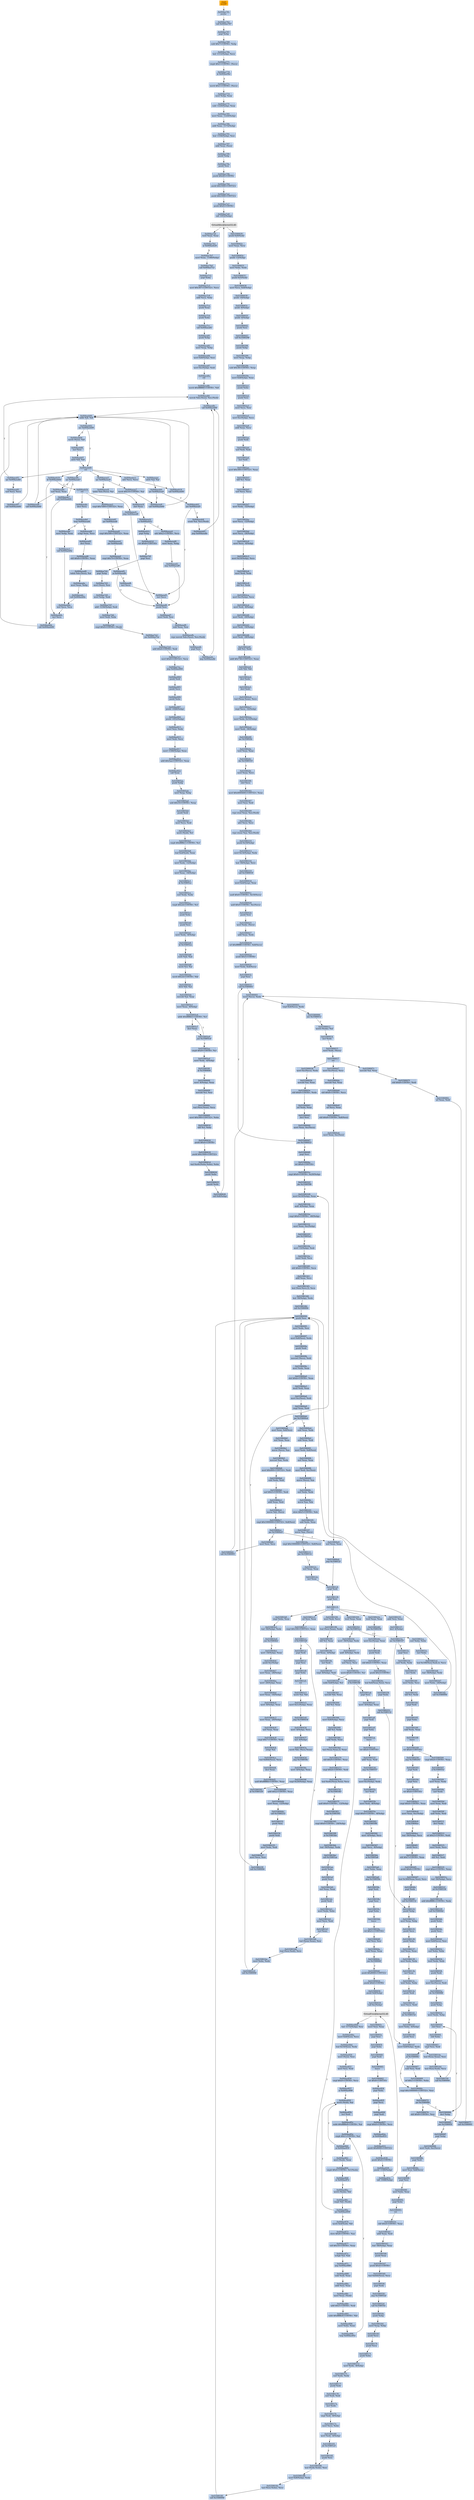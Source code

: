 digraph G {
node[shape=rectangle,style=filled,fillcolor=lightsteelblue,color=lightsteelblue]
bgcolor="transparent"
a0x004ae760pushfl_[label="start\npushfl ",color="lightgrey",fillcolor="orange"];
a0x004ae761pusha_[label="0x004ae761\npusha "];
a0x004ae762call_0x004ae767[label="0x004ae762\ncall 0x004ae767"];
a0x004ae767popl_ebp[label="0x004ae767\npopl %ebp"];
a0x004ae768subl_0x7UINT8_ebp[label="0x004ae768\nsubl $0x7<UINT8>, %ebp"];
a0x004ae76bleal__1112ebp__ecx[label="0x004ae76b\nleal -1112(%ebp), %ecx"];
a0x004ae771cmpb_0x1UINT8_ecx_[label="0x004ae771\ncmpb $0x1<UINT8>, (%ecx)"];
a0x004ae774je_0x004ae9bc[label="0x004ae774\nje 0x004ae9bc"];
a0x004ae77amovb_0x1UINT8_ecx_[label="0x004ae77a\nmovb $0x1<UINT8>, (%ecx)"];
a0x004ae77dmovl_ebp_eax[label="0x004ae77d\nmovl %ebp, %eax"];
a0x004ae77fsubl__1220ebp__eax[label="0x004ae77f\nsubl -1220(%ebp), %eax"];
a0x004ae785movl_eax__1220ebp_[label="0x004ae785\nmovl %eax, -1220(%ebp)"];
a0x004ae78baddl_eax__1172ebp_[label="0x004ae78b\naddl %eax, -1172(%ebp)"];
a0x004ae791leal__1104ebp__esi[label="0x004ae791\nleal -1104(%ebp), %esi"];
a0x004ae797addl_eax_esi_[label="0x004ae797\naddl %eax, (%esi)"];
a0x004ae799pushl_ebp[label="0x004ae799\npushl %ebp"];
a0x004ae79apushl_esi[label="0x004ae79a\npushl %esi"];
a0x004ae79bpushl_0x40UINT8[label="0x004ae79b\npushl $0x40<UINT8>"];
a0x004ae79dpushl_0x1000UINT32[label="0x004ae79d\npushl $0x1000<UINT32>"];
a0x004ae7a2pushl_0x1000UINT32[label="0x004ae7a2\npushl $0x1000<UINT32>"];
a0x004ae7a7pushl_0x0UINT8[label="0x004ae7a7\npushl $0x0<UINT8>"];
a0x004ae7a9call__1052ebp_[label="0x004ae7a9\ncall -1052(%ebp)"];
VirtualAlloc_kernel32_dll[label="VirtualAlloc@kernel32.dll",color="lightgrey",fillcolor="lightgrey"];
a0x004ae7aftestl_eax_eax[label="0x004ae7af\ntestl %eax, %eax"];
a0x004ae7b1je_0x004aeb20[label="0x004ae7b1\nje 0x004aeb20"];
a0x004ae7b7movl_eax__1180ebp_[label="0x004ae7b7\nmovl %eax, -1180(%ebp)"];
a0x004ae7bdcall_0x004ae7c2[label="0x004ae7bd\ncall 0x004ae7c2"];
a0x004ae7c2popl_ebx[label="0x004ae7c2\npopl %ebx"];
a0x004ae7c3movl_0x367UINT32_ecx[label="0x004ae7c3\nmovl $0x367<UINT32>, %ecx"];
a0x004ae7c8addl_ecx_ebx[label="0x004ae7c8\naddl %ecx, %ebx"];
a0x004ae7capushl_eax[label="0x004ae7ca\npushl %eax"];
a0x004ae7cbpushl_ebx[label="0x004ae7cb\npushl %ebx"];
a0x004ae7cccall_0x004aea81[label="0x004ae7cc\ncall 0x004aea81"];
a0x004aea81pushl_ebp[label="0x004aea81\npushl %ebp"];
a0x004aea82movl_esp_ebp[label="0x004aea82\nmovl %esp, %ebp"];
a0x004aea84movl_0x8ebp__esi[label="0x004aea84\nmovl 0x8(%ebp), %esi"];
a0x004aea87movl_0xcebp__edi[label="0x004aea87\nmovl 0xc(%ebp), %edi"];
a0x004aea8acld_[label="0x004aea8a\ncld "];
a0x004aea8bmovb_0xffffff80UINT8_dl[label="0x004aea8b\nmovb $0xffffff80<UINT8>, %dl"];
a0x004aea8dmovsb_ds_esi__es_edi_[label="0x004aea8d\nmovsb %ds:(%esi), %es:(%edi)"];
a0x004aea8ecall_0x004aeb00[label="0x004aea8e\ncall 0x004aeb00"];
a0x004aeb00addb_dl_dl[label="0x004aeb00\naddb %dl, %dl"];
a0x004aeb02jne_0x004aeb09[label="0x004aeb02\njne 0x004aeb09"];
a0x004aeb04movb_esi__dl[label="0x004aeb04\nmovb (%esi), %dl"];
a0x004aeb06incl_esi[label="0x004aeb06\nincl %esi"];
a0x004aeb07adcb_dl_dl[label="0x004aeb07\nadcb %dl, %dl"];
a0x004aeb09ret[label="0x004aeb09\nret"];
a0x004aea93jae_0x004aea8d[label="0x004aea93\njae 0x004aea8d"];
a0x004aea95xorl_ecx_ecx[label="0x004aea95\nxorl %ecx, %ecx"];
a0x004aea97call_0x004aeb00[label="0x004aea97\ncall 0x004aeb00"];
a0x004aea9cjae_0x004aeab7[label="0x004aea9c\njae 0x004aeab7"];
a0x004aea9exorl_eax_eax[label="0x004aea9e\nxorl %eax, %eax"];
a0x004aeaa0call_0x004aeb00[label="0x004aeaa0\ncall 0x004aeb00"];
a0x004aeaa5jae_0x004aeac8[label="0x004aeaa5\njae 0x004aeac8"];
a0x004aeaa7movb_0x10UINT8_al[label="0x004aeaa7\nmovb $0x10<UINT8>, %al"];
a0x004aeaa9call_0x004aeb00[label="0x004aeaa9\ncall 0x004aeb00"];
a0x004aeaaeadcb_al_al[label="0x004aeaae\nadcb %al, %al"];
a0x004aeab0jae_0x004aeaa9[label="0x004aeab0\njae 0x004aeaa9"];
a0x004aeab2jne_0x004aeaf5[label="0x004aeab2\njne 0x004aeaf5"];
a0x004aeab4stosb_al_es_edi_[label="0x004aeab4\nstosb %al, %es:(%edi)"];
a0x004aeab5jmp_0x004aea8e[label="0x004aeab5\njmp 0x004aea8e"];
a0x004aeac8lodsb_ds_esi__al[label="0x004aeac8\nlodsb %ds:(%esi), %al"];
a0x004aeac9shrl_eax[label="0x004aeac9\nshrl %eax"];
a0x004aeacbje_0x004aeb1c[label="0x004aeacb\nje 0x004aeb1c"];
a0x004aeacdadcl_0x2UINT8_ecx[label="0x004aeacd\nadcl $0x2<UINT8>, %ecx"];
a0x004aead0movl_eax_ebp[label="0x004aead0\nmovl %eax, %ebp"];
a0x004aead2jmp_0x004aeaf6[label="0x004aead2\njmp 0x004aeaf6"];
a0x004aeaf6pushl_esi[label="0x004aeaf6\npushl %esi"];
a0x004aeaf7movl_edi_esi[label="0x004aeaf7\nmovl %edi, %esi"];
a0x004aeaf9subl_eax_esi[label="0x004aeaf9\nsubl %eax, %esi"];
a0x004aeafbrepz_movsb_ds_esi__es_edi_[label="0x004aeafb\nrepz movsb %ds:(%esi), %es:(%edi)"];
a0x004aeafdpopl_esi[label="0x004aeafd\npopl %esi"];
a0x004aeafejmp_0x004aea8e[label="0x004aeafe\njmp 0x004aea8e"];
a0x004aeaf5incl_ecx[label="0x004aeaf5\nincl %ecx"];
a0x004aeab7call_0x004aeb0c[label="0x004aeab7\ncall 0x004aeb0c"];
a0x004aeb0cincl_ecx[label="0x004aeb0c\nincl %ecx"];
a0x004aeb0dcall_0x004aeb00[label="0x004aeb0d\ncall 0x004aeb00"];
a0x004aeb12adcl_ecx_ecx[label="0x004aeb12\nadcl %ecx, %ecx"];
a0x004aeb14call_0x004aeb00[label="0x004aeb14\ncall 0x004aeb00"];
a0x004aeb19jb_0x004aeb0d[label="0x004aeb19\njb 0x004aeb0d"];
a0x004aeb1bret[label="0x004aeb1b\nret"];
a0x004aeabcdecl_ecx[label="0x004aeabc\ndecl %ecx"];
a0x004aeabdloop_0x004aead4[label="0x004aeabd\nloop 0x004aead4"];
a0x004aead4xchgl_eax_ecx[label="0x004aead4\nxchgl %eax, %ecx"];
a0x004aead5decl_eax[label="0x004aead5\ndecl %eax"];
a0x004aead6shll_0x8UINT8_eax[label="0x004aead6\nshll $0x8<UINT8>, %eax"];
a0x004aead9lodsb_ds_esi__al[label="0x004aead9\nlodsb %ds:(%esi), %al"];
a0x004aeadamovl_eax_ebp[label="0x004aeada\nmovl %eax, %ebp"];
a0x004aeadccall_0x004aeb0a[label="0x004aeadc\ncall 0x004aeb0a"];
a0x004aeb0axorl_ecx_ecx[label="0x004aeb0a\nxorl %ecx, %ecx"];
a0x004aeae1cmpl_0x7d00UINT32_eax[label="0x004aeae1\ncmpl $0x7d00<UINT32>, %eax"];
a0x004aeae6jae_0x004aeaf4[label="0x004aeae6\njae 0x004aeaf4"];
a0x004aeae8cmpl_0x500UINT32_eax[label="0x004aeae8\ncmpl $0x500<UINT32>, %eax"];
a0x004aeaedjae_0x004aeaf5[label="0x004aeaed\njae 0x004aeaf5"];
a0x004aeaefcmpl_0x7fUINT8_eax[label="0x004aeaef\ncmpl $0x7f<UINT8>, %eax"];
a0x004aeaf2ja_0x004aeaf6[label="0x004aeaf2\nja 0x004aeaf6"];
a0x004aeaf4incl_ecx[label="0x004aeaf4\nincl %ecx"];
a0x004aeabfmovl_ebp_eax[label="0x004aeabf\nmovl %ebp, %eax"];
a0x004aeac1call_0x004aeb0a[label="0x004aeac1\ncall 0x004aeb0a"];
a0x004aeac6jmp_0x004aeaf6[label="0x004aeac6\njmp 0x004aeaf6"];
a0x004aeb1cpopl_ebp[label="0x004aeb1c\npopl %ebp"];
a0x004aeb1dret_0x8UINT16[label="0x004aeb1d\nret $0x8<UINT16>"];
a0x004ae7d1popl_esi[label="0x004ae7d1\npopl %esi"];
a0x004ae7d2popl_ebp[label="0x004ae7d2\npopl %ebp"];
a0x004ae7d3movl_esi__esi[label="0x004ae7d3\nmovl (%esi), %esi"];
a0x004ae7d5movl_ebp_edi[label="0x004ae7d5\nmovl %ebp, %edi"];
a0x004ae7d7addl__1236ebp__edi[label="0x004ae7d7\naddl -1236(%ebp), %edi"];
a0x004ae7ddmovl_edi_ebx[label="0x004ae7dd\nmovl %edi, %ebx"];
a0x004ae7dfcmpl_0x0UINT8_edi_[label="0x004ae7df\ncmpl $0x0<UINT8>, (%edi)"];
a0x004ae7e2jne_0x004ae7ee[label="0x004ae7e2\njne 0x004ae7ee"];
a0x004ae7e4addl_0x4UINT8_edi[label="0x004ae7e4\naddl $0x4<UINT8>, %edi"];
a0x004ae7e7movl_0x0UINT32_ecx[label="0x004ae7e7\nmovl $0x0<UINT32>, %ecx"];
a0x004ae7ecjmp_0x004ae804[label="0x004ae7ec\njmp 0x004ae804"];
a0x004ae804pushl_edi[label="0x004ae804\npushl %edi"];
a0x004ae805pushl_ecx[label="0x004ae805\npushl %ecx"];
a0x004ae806pushl_ebx[label="0x004ae806\npushl %ebx"];
a0x004ae807pushl__1048ebp_[label="0x004ae807\npushl -1048(%ebp)"];
a0x004ae80dpushl__1052ebp_[label="0x004ae80d\npushl -1052(%ebp)"];
a0x004ae813movl_esi_edx[label="0x004ae813\nmovl %esi, %edx"];
a0x004ae815movl_edi_ecx[label="0x004ae815\nmovl %edi, %ecx"];
a0x004ae817movl__1180ebp__eax[label="0x004ae817\nmovl -1180(%ebp), %eax"];
a0x004ae81daddl_0x5aaUINT32_eax[label="0x004ae81d\naddl $0x5aa<UINT32>, %eax"];
a0x004ae822call_eax[label="0x004ae822\ncall %eax"];
a0x035805aapushl_ebp[label="0x035805aa\npushl %ebp"];
a0x035805abmovl_esp_ebp[label="0x035805ab\nmovl %esp, %ebp"];
a0x035805adsubl_0x10UINT8_esp[label="0x035805ad\nsubl $0x10<UINT8>, %esp"];
a0x035805b0pushl_edi[label="0x035805b0\npushl %edi"];
a0x035805b1movl_ecx_edi[label="0x035805b1\nmovl %ecx, %edi"];
a0x035805b3movb_edi__cl[label="0x035805b3\nmovb (%edi), %cl"];
a0x035805b5cmpb_0xffffffe1UINT8_cl[label="0x035805b5\ncmpb $0xffffffe1<UINT8>, %cl"];
a0x035805b8leal_0xdedi__eax[label="0x035805b8\nleal 0xd(%edi), %eax"];
a0x035805bbmovl_edx__12ebp_[label="0x035805bb\nmovl %edx, -12(%ebp)"];
a0x035805bemovl_eax__16ebp_[label="0x035805be\nmovl %eax, -16(%ebp)"];
a0x035805c1jb_0x35805ca[label="0x035805c1\njb 0x35805ca"];
a0x035805caxorl_edx_edx[label="0x035805ca\nxorl %edx, %edx"];
a0x035805cccmpb_0x2dUINT8_cl[label="0x035805cc\ncmpb $0x2d<UINT8>, %cl"];
a0x035805cfpushl_ebx[label="0x035805cf\npushl %ebx"];
a0x035805d0pushl_esi[label="0x035805d0\npushl %esi"];
a0x035805d1movl_edx__8ebp_[label="0x035805d1\nmovl %edx, -8(%ebp)"];
a0x035805d4jb_0x35805ea[label="0x035805d4\njb 0x35805ea"];
a0x035805d6xorb_ah_ah[label="0x035805d6\nxorb %ah, %ah"];
a0x035805d8movb_cl_al[label="0x035805d8\nmovb %cl, %al"];
a0x035805damovb_0x2dUINT8_bl[label="0x035805da\nmovb $0x2d<UINT8>, %bl"];
a0x035805dcdivb_bl_al[label="0x035805dc\ndivb %bl, %al"];
a0x035805demovzbl_al_eax[label="0x035805de\nmovzbl %al, %eax"];
a0x035805e1movl_eax__8ebp_[label="0x035805e1\nmovl %eax, -8(%ebp)"];
a0x035805e4addb_0xffffffd3UINT8_cl[label="0x035805e4\naddb $0xffffffd3<UINT8>, %cl"];
a0x035805e7decl_eax[label="0x035805e7\ndecl %eax"];
a0x035805e8jne_0x35805e4[label="0x035805e8\njne 0x35805e4"];
a0x035805eacmpb_0x9UINT8_cl[label="0x035805ea\ncmpb $0x9<UINT8>, %cl"];
a0x035805edmovl_edx__4ebp_[label="0x035805ed\nmovl %edx, -4(%ebp)"];
a0x035805f0jb_0x3580606[label="0x035805f0\njb 0x3580606"];
a0x03580606movl__4ebp__eax[label="0x03580606\nmovl -4(%ebp), %eax"];
a0x03580609movzbl_cl_esi[label="0x03580609\nmovzbl %cl, %esi"];
a0x0358060cleal_esieax__ecx[label="0x0358060c\nleal (%esi,%eax), %ecx"];
a0x0358060fmovl_0x300UINT32_ebx[label="0x0358060f\nmovl $0x300<UINT32>, %ebx"];
a0x03580614shll_cl_ebx[label="0x03580614\nshll %cl, %ebx"];
a0x03580616pushl_0x4UINT8[label="0x03580616\npushl $0x4<UINT8>"];
a0x03580618pushl_0x1000UINT32[label="0x03580618\npushl $0x1000<UINT32>"];
a0x0358061dleal_0xe6cebxebx__ebx[label="0x0358061d\nleal 0xe6c(%ebx,%ebx), %ebx"];
a0x03580624pushl_ebx[label="0x03580624\npushl %ebx"];
a0x03580625pushl_edx[label="0x03580625\npushl %edx"];
a0x03580626call_0x8ebp_[label="0x03580626\ncall 0x8(%ebp)"];
a0x03580629pushl_0x9edi_[label="0x03580629\npushl 0x9(%edi)"];
a0x0358062cmovl_eax_ecx[label="0x0358062c\nmovl %eax, %ecx"];
a0x0358062epushl__12ebp_[label="0x0358062e\npushl -12(%ebp)"];
a0x03580631movl_ebx_edx[label="0x03580631\nmovl %ebx, %edx"];
a0x03580633pushl_0x5edi_[label="0x03580633\npushl 0x5(%edi)"];
a0x03580636movl_ecx_0x8ebp_[label="0x03580636\nmovl %ecx, 0x8(%ebp)"];
a0x03580639pushl__16ebp_[label="0x03580639\npushl -16(%ebp)"];
a0x0358063cpushl__8ebp_[label="0x0358063c\npushl -8(%ebp)"];
a0x0358063fpushl__4ebp_[label="0x0358063f\npushl -4(%ebp)"];
a0x03580642pushl_esi[label="0x03580642\npushl %esi"];
a0x03580643call_0x3580298[label="0x03580643\ncall 0x3580298"];
a0x03580298pushl_ebp[label="0x03580298\npushl %ebp"];
a0x03580299movl_esp_ebp[label="0x03580299\nmovl %esp, %ebp"];
a0x0358029bsubl_0x38UINT8_esp[label="0x0358029b\nsubl $0x38<UINT8>, %esp"];
a0x0358029emovl_0x8ebp__eax[label="0x0358029e\nmovl 0x8(%ebp), %eax"];
a0x035802a1pushl_ebx[label="0x035802a1\npushl %ebx"];
a0x035802a2pushl_esi[label="0x035802a2\npushl %esi"];
a0x035802a3movl_ecx_esi[label="0x035802a3\nmovl %ecx, %esi"];
a0x035802a5movl_0xcebp__ecx[label="0x035802a5\nmovl 0xc(%ebp), %ecx"];
a0x035802a8addl_eax_ecx[label="0x035802a8\naddl %eax, %ecx"];
a0x035802aapushl_edi[label="0x035802aa\npushl %edi"];
a0x035802abxorl_edi_edi[label="0x035802ab\nxorl %edi, %edi"];
a0x035802adincl_edi[label="0x035802ad\nincl %edi"];
a0x035802aemovl_0x300UINT32_eax[label="0x035802ae\nmovl $0x300<UINT32>, %eax"];
a0x035802b3shll_cl_eax[label="0x035802b3\nshll %cl, %eax"];
a0x035802b5xorl_ecx_ecx[label="0x035802b5\nxorl %ecx, %ecx"];
a0x035802b7movl_edx__32ebp_[label="0x035802b7\nmovl %edx, -32(%ebp)"];
a0x035802bamovl_ecx__12ebp_[label="0x035802ba\nmovl %ecx, -12(%ebp)"];
a0x035802bdmovl_ecx__24ebp_[label="0x035802bd\nmovl %ecx, -24(%ebp)"];
a0x035802c0movl_ecx__4ebp_[label="0x035802c0\nmovl %ecx, -4(%ebp)"];
a0x035802c3movl_0x10ebp__ecx[label="0x035802c3\nmovl 0x10(%ebp), %ecx"];
a0x035802c6movl_edi_edx[label="0x035802c6\nmovl %edi, %edx"];
a0x035802c8shll_cl_edx[label="0x035802c8\nshll %cl, %edx"];
a0x035802camovl_0xcebp__ecx[label="0x035802ca\nmovl 0xc(%ebp), %ecx"];
a0x035802cdmovl_edi__8ebp_[label="0x035802cd\nmovl %edi, -8(%ebp)"];
a0x035802d0movl_edi__20ebp_[label="0x035802d0\nmovl %edi, -20(%ebp)"];
a0x035802d3movl_edi__16ebp_[label="0x035802d3\nmovl %edi, -16(%ebp)"];
a0x035802d6movl_edi__28ebp_[label="0x035802d6\nmovl %edi, -28(%ebp)"];
a0x035802d9shll_cl_edi[label="0x035802d9\nshll %cl, %edi"];
a0x035802dbaddl_0x736UINT32_eax[label="0x035802db\naddl $0x736<UINT32>, %eax"];
a0x035802e0xorb_bl_bl[label="0x035802e0\nxorb %bl, %bl"];
a0x035802e2decl_edx[label="0x035802e2\ndecl %edx"];
a0x035802e3decl_edi[label="0x035802e3\ndecl %edi"];
a0x035802e4leal_eaxeax__ecx[label="0x035802e4\nleal (%eax,%eax), %ecx"];
a0x035802e7cmpl_ecx__32ebp_[label="0x035802e7\ncmpl %ecx, -32(%ebp)"];
a0x035802eamovl_edx_0x10ebp_[label="0x035802ea\nmovl %edx, 0x10(%ebp)"];
a0x035802edmovl_edi__36ebp_[label="0x035802ed\nmovl %edi, -36(%ebp)"];
a0x035802f0jae_0x35802fa[label="0x035802f0\njae 0x35802fa"];
a0x035802fatestl_eax_eax[label="0x035802fa\ntestl %eax, %eax"];
a0x035802fcjbe_0x3580310[label="0x035802fc\njbe 0x3580310"];
a0x035802femovl_eax_ecx[label="0x035802fe\nmovl %eax, %ecx"];
a0x03580300shrl_ecx[label="0x03580300\nshrl %ecx"];
a0x03580302movl_0x4000400UINT32_eax[label="0x03580302\nmovl $0x4000400<UINT32>, %eax"];
a0x03580307movl_esi_edi[label="0x03580307\nmovl %esi, %edi"];
a0x03580309repz_stosl_eax_es_edi_[label="0x03580309\nrepz stosl %eax, %es:(%edi)"];
a0x0358030badcl_ecx_ecx[label="0x0358030b\nadcl %ecx, %ecx"];
a0x0358030drepz_stosw_ax_es_edi_[label="0x0358030d\nrepz stosw %ax, %es:(%edi)"];
a0x03580310pushl_0x18ebp_[label="0x03580310\npushl 0x18(%ebp)"];
a0x03580313movl_0x14ebp__edx[label="0x03580313\nmovl 0x14(%ebp), %edx"];
a0x03580316leal__56ebp__ecx[label="0x03580316\nleal -56(%ebp), %ecx"];
a0x03580319call_0x3580018[label="0x03580319\ncall 0x3580018"];
a0x03580018movl_0x4esp__eax[label="0x03580018\nmovl 0x4(%esp), %eax"];
a0x0358001candl_0x0UINT8_0x10ecx_[label="0x0358001c\nandl $0x0<UINT8>, 0x10(%ecx)"];
a0x03580020andl_0x0UINT8_0xcecx_[label="0x03580020\nandl $0x0<UINT8>, 0xc(%ecx)"];
a0x03580024pushl_esi[label="0x03580024\npushl %esi"];
a0x03580025movl_edx_ecx_[label="0x03580025\nmovl %edx, (%ecx)"];
a0x03580027addl_eax_edx[label="0x03580027\naddl %eax, %edx"];
a0x03580029orl_0xffffffffUINT8_0x8ecx_[label="0x03580029\norl $0xffffffff<UINT8>, 0x8(%ecx)"];
a0x0358002dpushl_0x5UINT8[label="0x0358002d\npushl $0x5<UINT8>"];
a0x0358002fmovl_edx_0x4ecx_[label="0x0358002f\nmovl %edx, 0x4(%ecx)"];
a0x03580032popl_esi[label="0x03580032\npopl %esi"];
a0x03580033call_0x3580001[label="0x03580033\ncall 0x3580001"];
a0x03580001movl_ecx__edx[label="0x03580001\nmovl (%ecx), %edx"];
a0x03580003cmpl_0x4ecx__edx[label="0x03580003\ncmpl 0x4(%ecx), %edx"];
a0x03580006jne_0x3580012[label="0x03580006\njne 0x3580012"];
a0x03580012movb_edx__al[label="0x03580012\nmovb (%edx), %al"];
a0x03580014incl_edx[label="0x03580014\nincl %edx"];
a0x03580015movl_edx_ecx_[label="0x03580015\nmovl %edx, (%ecx)"];
a0x03580017ret[label="0x03580017\nret"];
a0x03580038movl_0xcecx__edx[label="0x03580038\nmovl 0xc(%ecx), %edx"];
a0x0358003bmovzbl_al_eax[label="0x0358003b\nmovzbl %al, %eax"];
a0x0358003eshll_0x8UINT8_edx[label="0x0358003e\nshll $0x8<UINT8>, %edx"];
a0x03580041orl_edx_eax[label="0x03580041\norl %edx, %eax"];
a0x03580043decl_esi[label="0x03580043\ndecl %esi"];
a0x03580044movl_eax_0xcecx_[label="0x03580044\nmovl %eax, 0xc(%ecx)"];
a0x03580047jne_0x3580033[label="0x03580047\njne 0x3580033"];
a0x03580049popl_esi[label="0x03580049\npopl %esi"];
a0x0358004aret_0x4UINT16[label="0x0358004a\nret $0x4<UINT16>"];
a0x0358031ecmpl_0x0UINT8_0x20ebp_[label="0x0358031e\ncmpl $0x0<UINT8>, 0x20(%ebp)"];
a0x03580322jbe_0x3580598[label="0x03580322\njbe 0x3580598"];
a0x03580328movl_0x10ebp__eax[label="0x03580328\nmovl 0x10(%ebp), %eax"];
a0x0358032bandl__4ebp__eax[label="0x0358032b\nandl -4(%ebp), %eax"];
a0x0358032ecmpl_0x0UINT8__40ebp_[label="0x0358032e\ncmpl $0x0<UINT8>, -40(%ebp)"];
a0x03580332movl_eax_0xcebp_[label="0x03580332\nmovl %eax, 0xc(%ebp)"];
a0x03580335jne_0x35805a1[label="0x03580335\njne 0x35805a1"];
a0x0358033bmovl__12ebp__edi[label="0x0358033b\nmovl -12(%ebp), %edi"];
a0x0358033emovl_edi_ecx[label="0x0358033e\nmovl %edi, %ecx"];
a0x03580340shll_0x4UINT8_ecx[label="0x03580340\nshll $0x4<UINT8>, %ecx"];
a0x03580343addl_eax_ecx[label="0x03580343\naddl %eax, %ecx"];
a0x03580345leal_esiecx2__ecx[label="0x03580345\nleal (%esi,%ecx,2), %ecx"];
a0x03580348leal__56ebp__edx[label="0x03580348\nleal -56(%ebp), %edx"];
a0x0358034bcall_0x3580094[label="0x0358034b\ncall 0x3580094"];
a0x03580094pushl_esi[label="0x03580094\npushl %esi"];
a0x03580095movl_edx_esi[label="0x03580095\nmovl %edx, %esi"];
a0x03580097movl_0x8esi__edx[label="0x03580097\nmovl 0x8(%esi), %edx"];
a0x0358009apushl_edi[label="0x0358009a\npushl %edi"];
a0x0358009bmovzwl_ecx__edi[label="0x0358009b\nmovzwl (%ecx), %edi"];
a0x0358009emovl_edx_eax[label="0x0358009e\nmovl %edx, %eax"];
a0x035800a0shrl_0xbUINT8_eax[label="0x035800a0\nshrl $0xb<UINT8>, %eax"];
a0x035800a3imull_edi_eax[label="0x035800a3\nimull %edi, %eax"];
a0x035800a6movl_0xcesi__edi[label="0x035800a6\nmovl 0xc(%esi), %edi"];
a0x035800a9cmpl_eax_edi[label="0x035800a9\ncmpl %eax, %edi"];
a0x035800abjae_0x35800ed[label="0x035800ab\njae 0x35800ed"];
a0x035800admovl_eax_0x8esi_[label="0x035800ad\nmovl %eax, 0x8(%esi)"];
a0x035800b0xorl_eax_eax[label="0x035800b0\nxorl %eax, %eax"];
a0x035800b2movw_ecx__ax[label="0x035800b2\nmovw (%ecx), %ax"];
a0x035800b5movzwl_ax_edx[label="0x035800b5\nmovzwl %ax, %edx"];
a0x035800b8movl_0x800UINT32_edi[label="0x035800b8\nmovl $0x800<UINT32>, %edi"];
a0x035800bdsubl_edx_edi[label="0x035800bd\nsubl %edx, %edi"];
a0x035800bfsarl_0x5UINT8_edi[label="0x035800bf\nsarl $0x5<UINT8>, %edi"];
a0x035800c2addl_eax_edi[label="0x035800c2\naddl %eax, %edi"];
a0x035800c4movw_di_ecx_[label="0x035800c4\nmovw %di, (%ecx)"];
a0x035800c7cmpl_0x1000000UINT32_0x8esi_[label="0x035800c7\ncmpl $0x1000000<UINT32>, 0x8(%esi)"];
a0x035800cejae_0x35800e9[label="0x035800ce\njae 0x35800e9"];
a0x035800e9xorl_eax_eax[label="0x035800e9\nxorl %eax, %eax"];
a0x035800ebjmp_0x358012f[label="0x035800eb\njmp 0x358012f"];
a0x0358012fpopl_edi[label="0x0358012f\npopl %edi"];
a0x03580130popl_esi[label="0x03580130\npopl %esi"];
a0x03580131ret[label="0x03580131\nret"];
a0x03580350testl_eax_eax[label="0x03580350\ntestl %eax, %eax"];
a0x03580352jne_0x35803ca[label="0x03580352\njne 0x35803ca"];
a0x03580354movl__36ebp__edx[label="0x03580354\nmovl -36(%ebp), %edx"];
a0x03580357andl__4ebp__edx[label="0x03580357\nandl -4(%ebp), %edx"];
a0x0358035axorl_ecx_ecx[label="0x0358035a\nxorl %ecx, %ecx"];
a0x0358035cmovb_0x8UINT8_cl[label="0x0358035c\nmovb $0x8<UINT8>, %cl"];
a0x0358035esubb_0x8ebp__cl[label="0x0358035e\nsubb 0x8(%ebp), %cl"];
a0x03580361movzbl_bl_eax[label="0x03580361\nmovzbl %bl, %eax"];
a0x03580364shrl_cl_eax[label="0x03580364\nshrl %cl, %eax"];
a0x03580366movl_0x8ebp__ecx[label="0x03580366\nmovl 0x8(%ebp), %ecx"];
a0x03580369shll_cl_edx[label="0x03580369\nshll %cl, %edx"];
a0x0358036baddl_edx_eax[label="0x0358036b\naddl %edx, %eax"];
a0x0358036dleal_eaxeax2__eax[label="0x0358036d\nleal (%eax,%eax,2), %eax"];
a0x03580370shll_0x9UINT8_eax[label="0x03580370\nshll $0x9<UINT8>, %eax"];
a0x03580373cmpl_0x4UINT8_edi[label="0x03580373\ncmpl $0x4<UINT8>, %edi"];
a0x03580376leal_0xe6ceaxesi__ecx[label="0x03580376\nleal 0xe6c(%eax,%esi), %ecx"];
a0x0358037djnl_0x3580385[label="0x0358037d\njnl 0x3580385"];
a0x0358037fandl_0x0UINT8__12ebp_[label="0x0358037f\nandl $0x0<UINT8>, -12(%ebp)"];
a0x03580383jmp_0x3580395[label="0x03580383\njmp 0x3580395"];
a0x03580395cmpl_0x0UINT8__24ebp_[label="0x03580395\ncmpl $0x0<UINT8>, -24(%ebp)"];
a0x03580399je_0x35803bb[label="0x03580399\nje 0x35803bb"];
a0x035803bbleal__56ebp__edx[label="0x035803bb\nleal -56(%ebp), %edx"];
a0x035803becall_0x35801ae[label="0x035803be\ncall 0x35801ae"];
a0x035801aepushl_ebx[label="0x035801ae\npushl %ebx"];
a0x035801afpushl_esi[label="0x035801af\npushl %esi"];
a0x035801b0xorl_eax_eax[label="0x035801b0\nxorl %eax, %eax"];
a0x035801b2pushl_edi[label="0x035801b2\npushl %edi"];
a0x035801b3movl_edx_ebx[label="0x035801b3\nmovl %edx, %ebx"];
a0x035801b5movl_ecx_edi[label="0x035801b5\nmovl %ecx, %edi"];
a0x035801b7incl_eax[label="0x035801b7\nincl %eax"];
a0x035801b8leal_eaxeax__esi[label="0x035801b8\nleal (%eax,%eax), %esi"];
a0x035801bbleal_esiedi__ecx[label="0x035801bb\nleal (%esi,%edi), %ecx"];
a0x035801bemovl_ebx_edx[label="0x035801be\nmovl %ebx, %edx"];
a0x035801c0call_0x3580094[label="0x035801c0\ncall 0x3580094"];
a0x035801c5orl_esi_eax[label="0x035801c5\norl %esi, %eax"];
a0x035801c7cmpl_0x100UINT32_eax[label="0x035801c7\ncmpl $0x100<UINT32>, %eax"];
a0x035801ccjl_0x35801b8[label="0x035801cc\njl 0x35801b8"];
a0x035800edsubl_eax_edx[label="0x035800ed\nsubl %eax, %edx"];
a0x035800efsubl_eax_edi[label="0x035800ef\nsubl %eax, %edi"];
a0x035800f1movl_edx_0x8esi_[label="0x035800f1\nmovl %edx, 0x8(%esi)"];
a0x035800f4xorl_eax_eax[label="0x035800f4\nxorl %eax, %eax"];
a0x035800f6movl_edi_0xcesi_[label="0x035800f6\nmovl %edi, 0xc(%esi)"];
a0x035800f9movw_ecx__ax[label="0x035800f9\nmovw (%ecx), %ax"];
a0x035800fcxorl_edx_edx[label="0x035800fc\nxorl %edx, %edx"];
a0x035800femovw_ax_dx[label="0x035800fe\nmovw %ax, %dx"];
a0x03580101shrw_0x5UINT8_dx[label="0x03580101\nshrw $0x5<UINT8>, %dx"];
a0x03580105subl_edx_eax[label="0x03580105\nsubl %edx, %eax"];
a0x03580107movw_ax_ecx_[label="0x03580107\nmovw %ax, (%ecx)"];
a0x0358010acmpl_0x1000000UINT32_0x8esi_[label="0x0358010a\ncmpl $0x1000000<UINT32>, 0x8(%esi)"];
a0x03580111jae_0x358012c[label="0x03580111\njae 0x358012c"];
a0x0358012cxorl_eax_eax[label="0x0358012c\nxorl %eax, %eax"];
a0x0358012eincl_eax[label="0x0358012e\nincl %eax"];
a0x035801cepopl_edi[label="0x035801ce\npopl %edi"];
a0x035801cfpopl_esi[label="0x035801cf\npopl %esi"];
a0x035801d0popl_ebx[label="0x035801d0\npopl %ebx"];
a0x035801d1ret[label="0x035801d1\nret"];
a0x035803c3movb_al_bl[label="0x035803c3\nmovb %al, %bl"];
a0x035803c5movl_0x1cebp__eax[label="0x035803c5\nmovl 0x1c(%ebp), %eax"];
a0x035803c8jmp_0x3580434[label="0x035803c8\njmp 0x3580434"];
a0x03580434movl__4ebp__ecx[label="0x03580434\nmovl -4(%ebp), %ecx"];
a0x03580437incl__4ebp_[label="0x03580437\nincl -4(%ebp)"];
a0x0358043amovb_bl_ecxeax_[label="0x0358043a\nmovb %bl, (%ecx,%eax)"];
a0x0358043djmp_0x358058c[label="0x0358043d\njmp 0x358058c"];
a0x0358058cmovl__4ebp__eax[label="0x0358058c\nmovl -4(%ebp), %eax"];
a0x0358058fcmpl_0x20ebp__eax[label="0x0358058f\ncmpl 0x20(%ebp), %eax"];
a0x03580592jb_0x3580328[label="0x03580592\njb 0x3580328"];
a0x035800d0movl_esi_ecx[label="0x035800d0\nmovl %esi, %ecx"];
a0x035800d2call_0x3580001[label="0x035800d2\ncall 0x3580001"];
a0x035800d7movl_0xcesi__ecx[label="0x035800d7\nmovl 0xc(%esi), %ecx"];
a0x035800damovzbl_al_eax[label="0x035800da\nmovzbl %al, %eax"];
a0x035800ddshll_0x8UINT8_ecx[label="0x035800dd\nshll $0x8<UINT8>, %ecx"];
a0x035800e0orl_ecx_eax[label="0x035800e0\norl %ecx, %eax"];
a0x035800e2shll_0x8UINT8_0x8esi_[label="0x035800e2\nshll $0x8<UINT8>, 0x8(%esi)"];
a0x035800e6movl_eax_0xcesi_[label="0x035800e6\nmovl %eax, 0xc(%esi)"];
a0x035803caxorl_ebx_ebx[label="0x035803ca\nxorl %ebx, %ebx"];
a0x035803ccincl_ebx[label="0x035803cc\nincl %ebx"];
a0x035803cdleal_0x180esiedi2__ecx[label="0x035803cd\nleal 0x180(%esi,%edi,2), %ecx"];
a0x035803d4leal__56ebp__edx[label="0x035803d4\nleal -56(%ebp), %edx"];
a0x035803d7movl_ebx__24ebp_[label="0x035803d7\nmovl %ebx, -24(%ebp)"];
a0x035803dacall_0x3580094[label="0x035803da\ncall 0x3580094"];
a0x035803dfcmpl_ebx_eax[label="0x035803df\ncmpl %ebx, %eax"];
a0x035803e1leal__56ebp__edx[label="0x035803e1\nleal -56(%ebp), %edx"];
a0x035803e4jne_0x35804b1[label="0x035803e4\njne 0x35804b1"];
a0x035804b1movl__16ebp__eax[label="0x035804b1\nmovl -16(%ebp), %eax"];
a0x035804b4pushl_0xcebp_[label="0x035804b4\npushl 0xc(%ebp)"];
a0x035804b7movl_eax__28ebp_[label="0x035804b7\nmovl %eax, -28(%ebp)"];
a0x035804bamovl__20ebp__eax[label="0x035804ba\nmovl -20(%ebp), %eax"];
a0x035804bdmovl_eax__16ebp_[label="0x035804bd\nmovl %eax, -16(%ebp)"];
a0x035804c0movl__8ebp__eax[label="0x035804c0\nmovl -8(%ebp), %eax"];
a0x035804c3movl_eax__20ebp_[label="0x035804c3\nmovl %eax, -20(%ebp)"];
a0x035804c6xorl_eax_eax[label="0x035804c6\nxorl %eax, %eax"];
a0x035804c8cmpl_0x7UINT8_edi[label="0x035804c8\ncmpl $0x7<UINT8>, %edi"];
a0x035804cbsetge_al[label="0x035804cb\nsetge %al"];
a0x035804celeal_0x664esi__ecx[label="0x035804ce\nleal 0x664(%esi), %ecx"];
a0x035804d4decl_eax[label="0x035804d4\ndecl %eax"];
a0x035804d5andl_0xfffffffdUINT8_eax[label="0x035804d5\nandl $0xfffffffd<UINT8>, %eax"];
a0x035804d8addl_0xaUINT8_eax[label="0x035804d8\naddl $0xa<UINT8>, %eax"];
a0x035804dbmovl_eax__12ebp_[label="0x035804db\nmovl %eax, -12(%ebp)"];
a0x035804decall_0x3580233[label="0x035804de\ncall 0x3580233"];
a0x03580233pushl_esi[label="0x03580233\npushl %esi"];
a0x03580234pushl_edi[label="0x03580234\npushl %edi"];
a0x03580235movl_edx_edi[label="0x03580235\nmovl %edx, %edi"];
a0x03580237movl_ecx_esi[label="0x03580237\nmovl %ecx, %esi"];
a0x03580239call_0x3580094[label="0x03580239\ncall 0x3580094"];
a0x0358023etestl_eax_eax[label="0x0358023e\ntestl %eax, %eax"];
a0x03580240jne_0x3580258[label="0x03580240\njne 0x3580258"];
a0x03580242movl_0xcesp__eax[label="0x03580242\nmovl 0xc(%esp), %eax"];
a0x03580246pushl_edi[label="0x03580246\npushl %edi"];
a0x03580247shll_0x4UINT8_eax[label="0x03580247\nshll $0x4<UINT8>, %eax"];
a0x0358024apushl_0x3UINT8[label="0x0358024a\npushl $0x3<UINT8>"];
a0x0358024cleal_0x4eaxesi__ecx[label="0x0358024c\nleal 0x4(%eax,%esi), %ecx"];
a0x03580250popl_edx[label="0x03580250\npopl %edx"];
a0x03580251call_0x3580132[label="0x03580251\ncall 0x3580132"];
a0x03580132pushl_ebp[label="0x03580132\npushl %ebp"];
a0x03580133movl_esp_ebp[label="0x03580133\nmovl %esp, %ebp"];
a0x03580135pushl_ecx[label="0x03580135\npushl %ecx"];
a0x03580136pushl_ebx[label="0x03580136\npushl %ebx"];
a0x03580137xorl_eax_eax[label="0x03580137\nxorl %eax, %eax"];
a0x03580139movl_edx_ebx[label="0x03580139\nmovl %edx, %ebx"];
a0x0358013bincl_eax[label="0x0358013b\nincl %eax"];
a0x0358013ctestl_ebx_ebx[label="0x0358013c\ntestl %ebx, %ebx"];
a0x0358013epushl_edi[label="0x0358013e\npushl %edi"];
a0x0358013fmovl_ecx_edi[label="0x0358013f\nmovl %ecx, %edi"];
a0x03580141jle_0x358015d[label="0x03580141\njle 0x358015d"];
a0x03580143movl_ebx__4ebp_[label="0x03580143\nmovl %ebx, -4(%ebp)"];
a0x03580146pushl_esi[label="0x03580146\npushl %esi"];
a0x03580147movl_0x8ebp__edx[label="0x03580147\nmovl 0x8(%ebp), %edx"];
a0x0358014aleal_eaxeax__esi[label="0x0358014a\nleal (%eax,%eax), %esi"];
a0x0358014dleal_esiedi__ecx[label="0x0358014d\nleal (%esi,%edi), %ecx"];
a0x03580150call_0x3580094[label="0x03580150\ncall 0x3580094"];
a0x03580155addl_esi_eax[label="0x03580155\naddl %esi, %eax"];
a0x03580157decl__4ebp_[label="0x03580157\ndecl -4(%ebp)"];
a0x0358015ajne_0x3580147[label="0x0358015a\njne 0x3580147"];
a0x0358015cpopl_esi[label="0x0358015c\npopl %esi"];
a0x0358015dxorl_edx_edx[label="0x0358015d\nxorl %edx, %edx"];
a0x0358015fincl_edx[label="0x0358015f\nincl %edx"];
a0x03580160movl_ebx_ecx[label="0x03580160\nmovl %ebx, %ecx"];
a0x03580162shll_cl_edx[label="0x03580162\nshll %cl, %edx"];
a0x03580164popl_edi[label="0x03580164\npopl %edi"];
a0x03580165popl_ebx[label="0x03580165\npopl %ebx"];
a0x03580166subl_edx_eax[label="0x03580166\nsubl %edx, %eax"];
a0x03580168leave_[label="0x03580168\nleave "];
a0x03580169ret_0x4UINT16[label="0x03580169\nret $0x4<UINT16>"];
a0x03580256jmp_0x3580293[label="0x03580256\njmp 0x3580293"];
a0x03580293popl_edi[label="0x03580293\npopl %edi"];
a0x03580294popl_esi[label="0x03580294\npopl %esi"];
a0x03580295ret_0x4UINT16[label="0x03580295\nret $0x4<UINT16>"];
a0x035804e3cmpl_0x4UINT8_eax[label="0x035804e3\ncmpl $0x4<UINT8>, %eax"];
a0x035804e6movl_eax_0xcebp_[label="0x035804e6\nmovl %eax, 0xc(%ebp)"];
a0x035804e9jl_0x35804ee[label="0x035804e9\njl 0x35804ee"];
a0x035804eeleal__56ebp__ecx[label="0x035804ee\nleal -56(%ebp), %ecx"];
a0x035804f1pushl_ecx[label="0x035804f1\npushl %ecx"];
a0x035804f2shll_0x7UINT8_eax[label="0x035804f2\nshll $0x7<UINT8>, %eax"];
a0x035804f5pushl_0x6UINT8[label="0x035804f5\npushl $0x6<UINT8>"];
a0x035804f7leal_0x360eaxesi__ecx[label="0x035804f7\nleal 0x360(%eax,%esi), %ecx"];
a0x035804fepopl_edx[label="0x035804fe\npopl %edx"];
a0x035804ffcall_0x3580132[label="0x035804ff\ncall 0x3580132"];
a0x03580504cmpl_0x4UINT8_eax[label="0x03580504\ncmpl $0x4<UINT8>, %eax"];
a0x03580507jl_0x3580552[label="0x03580507\njl 0x3580552"];
a0x03580509movl_eax_edx[label="0x03580509\nmovl %eax, %edx"];
a0x0358050bsarl_edx[label="0x0358050b\nsarl %edx"];
a0x0358050dmovl_eax_edi[label="0x0358050d\nmovl %eax, %edi"];
a0x0358050fandl_ebx_edi[label="0x0358050f\nandl %ebx, %edi"];
a0x03580511decl_edx[label="0x03580511\ndecl %edx"];
a0x03580512orl_0x2UINT8_edi[label="0x03580512\norl $0x2<UINT8>, %edi"];
a0x03580515movl_edx_ecx[label="0x03580515\nmovl %edx, %ecx"];
a0x03580517shll_cl_edi[label="0x03580517\nshll %cl, %edi"];
a0x03580519cmpl_0xeUINT8_eax[label="0x03580519\ncmpl $0xe<UINT8>, %eax"];
a0x0358051cleal__56ebp__ecx[label="0x0358051c\nleal -56(%ebp), %ecx"];
a0x0358051fjnl_0x3580536[label="0x0358051f\njnl 0x3580536"];
a0x03580536addl_0xfffffffcUINT8_edx[label="0x03580536\naddl $0xfffffffc<UINT8>, %edx"];
a0x03580539call_0x358004d[label="0x03580539\ncall 0x358004d"];
a0x0358004dpushl_ebx[label="0x0358004d\npushl %ebx"];
a0x0358004epushl_esi[label="0x0358004e\npushl %esi"];
a0x0358004fmovl_0x8ecx__esi[label="0x0358004f\nmovl 0x8(%ecx), %esi"];
a0x03580052xorl_ebx_ebx[label="0x03580052\nxorl %ebx, %ebx"];
a0x03580054testl_edx_edx[label="0x03580054\ntestl %edx, %edx"];
a0x03580056pushl_edi[label="0x03580056\npushl %edi"];
a0x03580057movl_0xcecx__edi[label="0x03580057\nmovl 0xc(%ecx), %edi"];
a0x0358005ajle_0x3580088[label="0x0358005a\njle 0x3580088"];
a0x0358005cpushl_ebp[label="0x0358005c\npushl %ebp"];
a0x0358005dmovl_edx_ebp[label="0x0358005d\nmovl %edx, %ebp"];
a0x0358005fshrl_esi[label="0x0358005f\nshrl %esi"];
a0x03580061shll_ebx[label="0x03580061\nshll %ebx"];
a0x03580063cmpl_esi_edi[label="0x03580063\ncmpl %esi, %edi"];
a0x03580065jb_0x358006c[label="0x03580065\njb 0x358006c"];
a0x0358006ccmpl_0x1000000UINT32_esi[label="0x0358006c\ncmpl $0x1000000<UINT32>, %esi"];
a0x03580072jae_0x3580084[label="0x03580072\njae 0x3580084"];
a0x03580084decl_ebp[label="0x03580084\ndecl %ebp"];
a0x03580085jne_0x358005f[label="0x03580085\njne 0x358005f"];
a0x03580074shll_0x8UINT8_esi[label="0x03580074\nshll $0x8<UINT8>, %esi"];
a0x03580077call_0x3580001[label="0x03580077\ncall 0x3580001"];
a0x0358007cmovzbl_al_eax[label="0x0358007c\nmovzbl %al, %eax"];
a0x0358007fshll_0x8UINT8_edi[label="0x0358007f\nshll $0x8<UINT8>, %edi"];
a0x03580082orl_eax_edi[label="0x03580082\norl %eax, %edi"];
a0x03580067subl_esi_edi[label="0x03580067\nsubl %esi, %edi"];
a0x03580069orl_0x1UINT8_ebx[label="0x03580069\norl $0x1<UINT8>, %ebx"];
a0x03580087popl_ebp[label="0x03580087\npopl %ebp"];
a0x03580088movl_edi_0xcecx_[label="0x03580088\nmovl %edi, 0xc(%ecx)"];
a0x0358008bpopl_edi[label="0x0358008b\npopl %edi"];
a0x0358008cmovl_esi_0x8ecx_[label="0x0358008c\nmovl %esi, 0x8(%ecx)"];
a0x0358008fpopl_esi[label="0x0358008f\npopl %esi"];
a0x03580090movl_ebx_eax[label="0x03580090\nmovl %ebx, %eax"];
a0x03580092popl_ebx[label="0x03580092\npopl %ebx"];
a0x03580093ret[label="0x03580093\nret"];
a0x0358053eshll_0x4UINT8_eax[label="0x0358053e\nshll $0x4<UINT8>, %eax"];
a0x03580541addl_eax_edi[label="0x03580541\naddl %eax, %edi"];
a0x03580543leal__56ebp__eax[label="0x03580543\nleal -56(%ebp), %eax"];
a0x03580546pushl_eax[label="0x03580546\npushl %eax"];
a0x03580547pushl_0x4UINT8[label="0x03580547\npushl $0x4<UINT8>"];
a0x03580549leal_0x644esi__ecx[label="0x03580549\nleal 0x644(%esi), %ecx"];
a0x0358054fpopl_edx[label="0x0358054f\npopl %edx"];
a0x03580550jmp_0x358052d[label="0x03580550\njmp 0x358052d"];
a0x0358052dcall_0x358016c[label="0x0358052d\ncall 0x358016c"];
a0x0358016cpushl_ebp[label="0x0358016c\npushl %ebp"];
a0x0358016dmovl_esp_ebp[label="0x0358016d\nmovl %esp, %ebp"];
a0x0358016fpushl_ecx[label="0x0358016f\npushl %ecx"];
a0x03580170pushl_ecx[label="0x03580170\npushl %ecx"];
a0x03580171pushl_ebx[label="0x03580171\npushl %ebx"];
a0x03580172movl_edx__8ebp_[label="0x03580172\nmovl %edx, -8(%ebp)"];
a0x03580175xorl_edx_edx[label="0x03580175\nxorl %edx, %edx"];
a0x03580177pushl_edi[label="0x03580177\npushl %edi"];
a0x03580178xorl_edi_edi[label="0x03580178\nxorl %edi, %edi"];
a0x0358017aincl_edx[label="0x0358017a\nincl %edx"];
a0x0358017bcmpl_edi__8ebp_[label="0x0358017b\ncmpl %edi, -8(%ebp)"];
a0x0358017emovl_ecx_ebx[label="0x0358017e\nmovl %ecx, %ebx"];
a0x03580180movl_edi__4ebp_[label="0x03580180\nmovl %edi, -4(%ebp)"];
a0x03580183jle_0x35801a5[label="0x03580183\njle 0x35801a5"];
a0x03580185pushl_esi[label="0x03580185\npushl %esi"];
a0x03580186leal_edxedx__esi[label="0x03580186\nleal (%edx,%edx), %esi"];
a0x03580189movl_0x8ebp__edx[label="0x03580189\nmovl 0x8(%ebp), %edx"];
a0x0358018cleal_esiebx__ecx[label="0x0358018c\nleal (%esi,%ebx), %ecx"];
a0x0358018fcall_0x3580094[label="0x0358018f\ncall 0x3580094"];
a0x03580194movl_edi_ecx[label="0x03580194\nmovl %edi, %ecx"];
a0x03580196leal_esieax__edx[label="0x03580196\nleal (%esi,%eax), %edx"];
a0x03580199shll_cl_eax[label="0x03580199\nshll %cl, %eax"];
a0x0358019borl_eax__4ebp_[label="0x0358019b\norl %eax, -4(%ebp)"];
a0x0358019eincl_edi[label="0x0358019e\nincl %edi"];
a0x0358019fcmpl__8ebp__edi[label="0x0358019f\ncmpl -8(%ebp), %edi"];
a0x035801a2jl_0x3580186[label="0x035801a2\njl 0x3580186"];
a0x035801a4popl_esi[label="0x035801a4\npopl %esi"];
a0x035801a5movl__4ebp__eax[label="0x035801a5\nmovl -4(%ebp), %eax"];
a0x035801a8popl_edi[label="0x035801a8\npopl %edi"];
a0x035801a9popl_ebx[label="0x035801a9\npopl %ebx"];
a0x035801aaleave_[label="0x035801aa\nleave "];
a0x035801abret_0x4UINT16[label="0x035801ab\nret $0x4<UINT16>"];
a0x03580532addl_eax_edi[label="0x03580532\naddl %eax, %edi"];
a0x03580534jmp_0x3580557[label="0x03580534\njmp 0x3580557"];
a0x03580557movl_0xcebp__edx[label="0x03580557\nmovl 0xc(%ebp), %edx"];
a0x0358055aincl_edi[label="0x0358055a\nincl %edi"];
a0x0358055bmovl_edi__8ebp_[label="0x0358055b\nmovl %edi, -8(%ebp)"];
a0x0358055ecmpl_0x0UINT8__8ebp_[label="0x0358055e\ncmpl $0x0<UINT8>, -8(%ebp)"];
a0x03580562je_0x3580598[label="0x03580562\nje 0x3580598"];
a0x03580564movl__4ebp__ecx[label="0x03580564\nmovl -4(%ebp), %ecx"];
a0x03580567cmpl_ecx__8ebp_[label="0x03580567\ncmpl %ecx, -8(%ebp)"];
a0x0358056aja_0x35805a6[label="0x0358056a\nja 0x35805a6"];
a0x035805a6movl_ebx_eax[label="0x035805a6\nmovl %ebx, %eax"];
a0x035805a8jmp_0x358059a[label="0x035805a8\njmp 0x358059a"];
a0x0358059apopl_edi[label="0x0358059a\npopl %edi"];
a0x0358059bpopl_esi[label="0x0358059b\npopl %esi"];
a0x0358059cpopl_ebx[label="0x0358059c\npopl %ebx"];
a0x0358059dleave_[label="0x0358059d\nleave "];
a0x0358059eret_0x1cUINT16[label="0x0358059e\nret $0x1c<UINT16>"];
a0x03580648xorl_esi_esi[label="0x03580648\nxorl %esi, %esi"];
a0x0358064atestl_eax_eax[label="0x0358064a\ntestl %eax, %eax"];
a0x0358064cjne_0x358064f[label="0x0358064c\njne 0x358064f"];
a0x0358064fpushl_0x8000UINT32[label="0x0358064f\npushl $0x8000<UINT32>"];
a0x03580654pushl_0x0UINT8[label="0x03580654\npushl $0x0<UINT8>"];
a0x03580656pushl_0x8ebp_[label="0x03580656\npushl 0x8(%ebp)"];
a0x03580659call_0xcebp_[label="0x03580659\ncall 0xc(%ebp)"];
VirtualFree_kernel32_dll[label="VirtualFree@kernel32.dll",color="lightgrey",fillcolor="lightgrey"];
a0x0358065cmovl_esi_eax[label="0x0358065c\nmovl %esi, %eax"];
a0x0358065epopl_esi[label="0x0358065e\npopl %esi"];
a0x0358065fpopl_ebx[label="0x0358065f\npopl %ebx"];
a0x03580660popl_edi[label="0x03580660\npopl %edi"];
a0x03580661leave_[label="0x03580661\nleave "];
a0x03580662ret_0x8UINT16[label="0x03580662\nret $0x8<UINT16>"];
a0x004ae824popl_ebx[label="0x004ae824\npopl %ebx"];
a0x004ae825popl_ecx[label="0x004ae825\npopl %ecx"];
a0x004ae826popl_edi[label="0x004ae826\npopl %edi"];
a0x004ae827cmpl_0x0UINT8_ecx[label="0x004ae827\ncmpl $0x0<UINT8>, %ecx"];
a0x004ae82aje_0x004ae831[label="0x004ae82a\nje 0x004ae831"];
a0x004ae831pushl_0x8000UINT32[label="0x004ae831\npushl $0x8000<UINT32>"];
a0x004ae836pushl_0x0UINT8[label="0x004ae836\npushl $0x0<UINT8>"];
a0x004ae838pushl__1180ebp_[label="0x004ae838\npushl -1180(%ebp)"];
a0x004ae83ecall__1048ebp_[label="0x004ae83e\ncall -1048(%ebp)"];
a0x004ae844leal__1172ebp__esi[label="0x004ae844\nleal -1172(%ebp), %esi"];
a0x004ae84amovl_0x8esi__ecx[label="0x004ae84a\nmovl 0x8(%esi), %ecx"];
a0x004ae84dleal_0x10esi__edx[label="0x004ae84d\nleal 0x10(%esi), %edx"];
a0x004ae850movl_esi__esi[label="0x004ae850\nmovl (%esi), %esi"];
a0x004ae852movl_esi_edi[label="0x004ae852\nmovl %esi, %edi"];
a0x004ae854cmpl_0x0UINT8_ecx[label="0x004ae854\ncmpl $0x0<UINT8>, %ecx"];
a0x004ae857je_0x004ae898[label="0x004ae857\nje 0x004ae898"];
a0x004ae859movb_edi__al[label="0x004ae859\nmovb (%edi), %al"];
a0x004ae85bincl_edi[label="0x004ae85b\nincl %edi"];
a0x004ae85csubb_0xffffffe8UINT8_al[label="0x004ae85c\nsubb $0xffffffe8<UINT8>, %al"];
a0x004ae85ecmpb_0x1UINT8_al[label="0x004ae85e\ncmpb $0x1<UINT8>, %al"];
a0x004ae860ja_0x004ae859[label="0x004ae860\nja 0x004ae859"];
a0x004ae862movl_edi__eax[label="0x004ae862\nmovl (%edi), %eax"];
a0x004ae864cmpb_0x0UINT8_0x1edx_[label="0x004ae864\ncmpb $0x0<UINT8>, 0x1(%edx)"];
a0x004ae868je_0x004ae87e[label="0x004ae868\nje 0x004ae87e"];
a0x004ae86amovb_edx__bl[label="0x004ae86a\nmovb (%edx), %bl"];
a0x004ae86ccmpb_bl_edi_[label="0x004ae86c\ncmpb %bl, (%edi)"];
a0x004ae86ejne_0x004ae859[label="0x004ae86e\njne 0x004ae859"];
a0x004ae870movb_0x4edi__bl[label="0x004ae870\nmovb 0x4(%edi), %bl"];
a0x004ae873shrw_0x8UINT8_ax[label="0x004ae873\nshrw $0x8<UINT8>, %ax"];
a0x004ae877roll_0x10UINT8_eax[label="0x004ae877\nroll $0x10<UINT8>, %eax"];
a0x004ae87axchgb_al_ah[label="0x004ae87a\nxchgb %al, %ah"];
a0x004ae87cjmp_0x004ae888[label="0x004ae87c\njmp 0x004ae888"];
a0x004ae888subl_edi_eax[label="0x004ae888\nsubl %edi, %eax"];
a0x004ae88aaddl_esi_eax[label="0x004ae88a\naddl %esi, %eax"];
a0x004ae88cmovl_eax_edi_[label="0x004ae88c\nmovl %eax, (%edi)"];
a0x004ae88eaddl_0x5UINT8_edi[label="0x004ae88e\naddl $0x5<UINT8>, %edi"];
a0x004ae891subb_0xffffffe8UINT8_bl[label="0x004ae891\nsubb $0xffffffe8<UINT8>, %bl"];
a0x004ae894movl_ebx_eax[label="0x004ae894\nmovl %ebx, %eax"];
a0x004ae896loop_0x004ae85e[label="0x004ae896\nloop 0x004ae85e"];
a0x004ae760pushfl_ -> a0x004ae761pusha_ [color="#000000"];
a0x004ae761pusha_ -> a0x004ae762call_0x004ae767 [color="#000000"];
a0x004ae762call_0x004ae767 -> a0x004ae767popl_ebp [color="#000000"];
a0x004ae767popl_ebp -> a0x004ae768subl_0x7UINT8_ebp [color="#000000"];
a0x004ae768subl_0x7UINT8_ebp -> a0x004ae76bleal__1112ebp__ecx [color="#000000"];
a0x004ae76bleal__1112ebp__ecx -> a0x004ae771cmpb_0x1UINT8_ecx_ [color="#000000"];
a0x004ae771cmpb_0x1UINT8_ecx_ -> a0x004ae774je_0x004ae9bc [color="#000000"];
a0x004ae774je_0x004ae9bc -> a0x004ae77amovb_0x1UINT8_ecx_ [color="#000000",label="F"];
a0x004ae77amovb_0x1UINT8_ecx_ -> a0x004ae77dmovl_ebp_eax [color="#000000"];
a0x004ae77dmovl_ebp_eax -> a0x004ae77fsubl__1220ebp__eax [color="#000000"];
a0x004ae77fsubl__1220ebp__eax -> a0x004ae785movl_eax__1220ebp_ [color="#000000"];
a0x004ae785movl_eax__1220ebp_ -> a0x004ae78baddl_eax__1172ebp_ [color="#000000"];
a0x004ae78baddl_eax__1172ebp_ -> a0x004ae791leal__1104ebp__esi [color="#000000"];
a0x004ae791leal__1104ebp__esi -> a0x004ae797addl_eax_esi_ [color="#000000"];
a0x004ae797addl_eax_esi_ -> a0x004ae799pushl_ebp [color="#000000"];
a0x004ae799pushl_ebp -> a0x004ae79apushl_esi [color="#000000"];
a0x004ae79apushl_esi -> a0x004ae79bpushl_0x40UINT8 [color="#000000"];
a0x004ae79bpushl_0x40UINT8 -> a0x004ae79dpushl_0x1000UINT32 [color="#000000"];
a0x004ae79dpushl_0x1000UINT32 -> a0x004ae7a2pushl_0x1000UINT32 [color="#000000"];
a0x004ae7a2pushl_0x1000UINT32 -> a0x004ae7a7pushl_0x0UINT8 [color="#000000"];
a0x004ae7a7pushl_0x0UINT8 -> a0x004ae7a9call__1052ebp_ [color="#000000"];
a0x004ae7a9call__1052ebp_ -> VirtualAlloc_kernel32_dll [color="#000000"];
VirtualAlloc_kernel32_dll -> a0x004ae7aftestl_eax_eax [color="#000000"];
a0x004ae7aftestl_eax_eax -> a0x004ae7b1je_0x004aeb20 [color="#000000"];
a0x004ae7b1je_0x004aeb20 -> a0x004ae7b7movl_eax__1180ebp_ [color="#000000",label="F"];
a0x004ae7b7movl_eax__1180ebp_ -> a0x004ae7bdcall_0x004ae7c2 [color="#000000"];
a0x004ae7bdcall_0x004ae7c2 -> a0x004ae7c2popl_ebx [color="#000000"];
a0x004ae7c2popl_ebx -> a0x004ae7c3movl_0x367UINT32_ecx [color="#000000"];
a0x004ae7c3movl_0x367UINT32_ecx -> a0x004ae7c8addl_ecx_ebx [color="#000000"];
a0x004ae7c8addl_ecx_ebx -> a0x004ae7capushl_eax [color="#000000"];
a0x004ae7capushl_eax -> a0x004ae7cbpushl_ebx [color="#000000"];
a0x004ae7cbpushl_ebx -> a0x004ae7cccall_0x004aea81 [color="#000000"];
a0x004ae7cccall_0x004aea81 -> a0x004aea81pushl_ebp [color="#000000"];
a0x004aea81pushl_ebp -> a0x004aea82movl_esp_ebp [color="#000000"];
a0x004aea82movl_esp_ebp -> a0x004aea84movl_0x8ebp__esi [color="#000000"];
a0x004aea84movl_0x8ebp__esi -> a0x004aea87movl_0xcebp__edi [color="#000000"];
a0x004aea87movl_0xcebp__edi -> a0x004aea8acld_ [color="#000000"];
a0x004aea8acld_ -> a0x004aea8bmovb_0xffffff80UINT8_dl [color="#000000"];
a0x004aea8bmovb_0xffffff80UINT8_dl -> a0x004aea8dmovsb_ds_esi__es_edi_ [color="#000000"];
a0x004aea8dmovsb_ds_esi__es_edi_ -> a0x004aea8ecall_0x004aeb00 [color="#000000"];
a0x004aea8ecall_0x004aeb00 -> a0x004aeb00addb_dl_dl [color="#000000"];
a0x004aeb00addb_dl_dl -> a0x004aeb02jne_0x004aeb09 [color="#000000"];
a0x004aeb02jne_0x004aeb09 -> a0x004aeb04movb_esi__dl [color="#000000",label="F"];
a0x004aeb04movb_esi__dl -> a0x004aeb06incl_esi [color="#000000"];
a0x004aeb06incl_esi -> a0x004aeb07adcb_dl_dl [color="#000000"];
a0x004aeb07adcb_dl_dl -> a0x004aeb09ret [color="#000000"];
a0x004aeb09ret -> a0x004aea93jae_0x004aea8d [color="#000000"];
a0x004aea93jae_0x004aea8d -> a0x004aea8dmovsb_ds_esi__es_edi_ [color="#000000",label="T"];
a0x004aeb02jne_0x004aeb09 -> a0x004aeb09ret [color="#000000",label="T"];
a0x004aea93jae_0x004aea8d -> a0x004aea95xorl_ecx_ecx [color="#000000",label="F"];
a0x004aea95xorl_ecx_ecx -> a0x004aea97call_0x004aeb00 [color="#000000"];
a0x004aea97call_0x004aeb00 -> a0x004aeb00addb_dl_dl [color="#000000"];
a0x004aeb09ret -> a0x004aea9cjae_0x004aeab7 [color="#000000"];
a0x004aea9cjae_0x004aeab7 -> a0x004aea9exorl_eax_eax [color="#000000",label="F"];
a0x004aea9exorl_eax_eax -> a0x004aeaa0call_0x004aeb00 [color="#000000"];
a0x004aeaa0call_0x004aeb00 -> a0x004aeb00addb_dl_dl [color="#000000"];
a0x004aeb09ret -> a0x004aeaa5jae_0x004aeac8 [color="#000000"];
a0x004aeaa5jae_0x004aeac8 -> a0x004aeaa7movb_0x10UINT8_al [color="#000000",label="F"];
a0x004aeaa7movb_0x10UINT8_al -> a0x004aeaa9call_0x004aeb00 [color="#000000"];
a0x004aeaa9call_0x004aeb00 -> a0x004aeb00addb_dl_dl [color="#000000"];
a0x004aeb09ret -> a0x004aeaaeadcb_al_al [color="#000000"];
a0x004aeaaeadcb_al_al -> a0x004aeab0jae_0x004aeaa9 [color="#000000"];
a0x004aeab0jae_0x004aeaa9 -> a0x004aeaa9call_0x004aeb00 [color="#000000",label="T"];
a0x004aeab0jae_0x004aeaa9 -> a0x004aeab2jne_0x004aeaf5 [color="#000000",label="F"];
a0x004aeab2jne_0x004aeaf5 -> a0x004aeab4stosb_al_es_edi_ [color="#000000",label="F"];
a0x004aeab4stosb_al_es_edi_ -> a0x004aeab5jmp_0x004aea8e [color="#000000"];
a0x004aeab5jmp_0x004aea8e -> a0x004aea8ecall_0x004aeb00 [color="#000000"];
a0x004aeaa5jae_0x004aeac8 -> a0x004aeac8lodsb_ds_esi__al [color="#000000",label="T"];
a0x004aeac8lodsb_ds_esi__al -> a0x004aeac9shrl_eax [color="#000000"];
a0x004aeac9shrl_eax -> a0x004aeacbje_0x004aeb1c [color="#000000"];
a0x004aeacbje_0x004aeb1c -> a0x004aeacdadcl_0x2UINT8_ecx [color="#000000",label="F"];
a0x004aeacdadcl_0x2UINT8_ecx -> a0x004aead0movl_eax_ebp [color="#000000"];
a0x004aead0movl_eax_ebp -> a0x004aead2jmp_0x004aeaf6 [color="#000000"];
a0x004aead2jmp_0x004aeaf6 -> a0x004aeaf6pushl_esi [color="#000000"];
a0x004aeaf6pushl_esi -> a0x004aeaf7movl_edi_esi [color="#000000"];
a0x004aeaf7movl_edi_esi -> a0x004aeaf9subl_eax_esi [color="#000000"];
a0x004aeaf9subl_eax_esi -> a0x004aeafbrepz_movsb_ds_esi__es_edi_ [color="#000000"];
a0x004aeafbrepz_movsb_ds_esi__es_edi_ -> a0x004aeafdpopl_esi [color="#000000"];
a0x004aeafdpopl_esi -> a0x004aeafejmp_0x004aea8e [color="#000000"];
a0x004aeafejmp_0x004aea8e -> a0x004aea8ecall_0x004aeb00 [color="#000000"];
a0x004aeab2jne_0x004aeaf5 -> a0x004aeaf5incl_ecx [color="#000000",label="T"];
a0x004aeaf5incl_ecx -> a0x004aeaf6pushl_esi [color="#000000"];
a0x004aea9cjae_0x004aeab7 -> a0x004aeab7call_0x004aeb0c [color="#000000",label="T"];
a0x004aeab7call_0x004aeb0c -> a0x004aeb0cincl_ecx [color="#000000"];
a0x004aeb0cincl_ecx -> a0x004aeb0dcall_0x004aeb00 [color="#000000"];
a0x004aeb0dcall_0x004aeb00 -> a0x004aeb00addb_dl_dl [color="#000000"];
a0x004aeb09ret -> a0x004aeb12adcl_ecx_ecx [color="#000000"];
a0x004aeb12adcl_ecx_ecx -> a0x004aeb14call_0x004aeb00 [color="#000000"];
a0x004aeb14call_0x004aeb00 -> a0x004aeb00addb_dl_dl [color="#000000"];
a0x004aeb09ret -> a0x004aeb19jb_0x004aeb0d [color="#000000"];
a0x004aeb19jb_0x004aeb0d -> a0x004aeb1bret [color="#000000",label="F"];
a0x004aeb1bret -> a0x004aeabcdecl_ecx [color="#000000"];
a0x004aeabcdecl_ecx -> a0x004aeabdloop_0x004aead4 [color="#000000"];
a0x004aeabdloop_0x004aead4 -> a0x004aead4xchgl_eax_ecx [color="#000000",label="T"];
a0x004aead4xchgl_eax_ecx -> a0x004aead5decl_eax [color="#000000"];
a0x004aead5decl_eax -> a0x004aead6shll_0x8UINT8_eax [color="#000000"];
a0x004aead6shll_0x8UINT8_eax -> a0x004aead9lodsb_ds_esi__al [color="#000000"];
a0x004aead9lodsb_ds_esi__al -> a0x004aeadamovl_eax_ebp [color="#000000"];
a0x004aeadamovl_eax_ebp -> a0x004aeadccall_0x004aeb0a [color="#000000"];
a0x004aeadccall_0x004aeb0a -> a0x004aeb0axorl_ecx_ecx [color="#000000"];
a0x004aeb0axorl_ecx_ecx -> a0x004aeb0cincl_ecx [color="#000000"];
a0x004aeb1bret -> a0x004aeae1cmpl_0x7d00UINT32_eax [color="#000000"];
a0x004aeae1cmpl_0x7d00UINT32_eax -> a0x004aeae6jae_0x004aeaf4 [color="#000000"];
a0x004aeae6jae_0x004aeaf4 -> a0x004aeae8cmpl_0x500UINT32_eax [color="#000000",label="F"];
a0x004aeae8cmpl_0x500UINT32_eax -> a0x004aeaedjae_0x004aeaf5 [color="#000000"];
a0x004aeaedjae_0x004aeaf5 -> a0x004aeaefcmpl_0x7fUINT8_eax [color="#000000",label="F"];
a0x004aeaefcmpl_0x7fUINT8_eax -> a0x004aeaf2ja_0x004aeaf6 [color="#000000"];
a0x004aeaf2ja_0x004aeaf6 -> a0x004aeaf4incl_ecx [color="#000000",label="F"];
a0x004aeaf4incl_ecx -> a0x004aeaf5incl_ecx [color="#000000"];
a0x004aeabdloop_0x004aead4 -> a0x004aeabfmovl_ebp_eax [color="#000000",label="F"];
a0x004aeabfmovl_ebp_eax -> a0x004aeac1call_0x004aeb0a [color="#000000"];
a0x004aeac1call_0x004aeb0a -> a0x004aeb0axorl_ecx_ecx [color="#000000"];
a0x004aeb1bret -> a0x004aeac6jmp_0x004aeaf6 [color="#000000"];
a0x004aeac6jmp_0x004aeaf6 -> a0x004aeaf6pushl_esi [color="#000000"];
a0x004aeb19jb_0x004aeb0d -> a0x004aeb0dcall_0x004aeb00 [color="#000000",label="T"];
a0x004aeaf2ja_0x004aeaf6 -> a0x004aeaf6pushl_esi [color="#000000",label="T"];
a0x004aeacbje_0x004aeb1c -> a0x004aeb1cpopl_ebp [color="#000000",label="T"];
a0x004aeb1cpopl_ebp -> a0x004aeb1dret_0x8UINT16 [color="#000000"];
a0x004aeb1dret_0x8UINT16 -> a0x004ae7d1popl_esi [color="#000000"];
a0x004ae7d1popl_esi -> a0x004ae7d2popl_ebp [color="#000000"];
a0x004ae7d2popl_ebp -> a0x004ae7d3movl_esi__esi [color="#000000"];
a0x004ae7d3movl_esi__esi -> a0x004ae7d5movl_ebp_edi [color="#000000"];
a0x004ae7d5movl_ebp_edi -> a0x004ae7d7addl__1236ebp__edi [color="#000000"];
a0x004ae7d7addl__1236ebp__edi -> a0x004ae7ddmovl_edi_ebx [color="#000000"];
a0x004ae7ddmovl_edi_ebx -> a0x004ae7dfcmpl_0x0UINT8_edi_ [color="#000000"];
a0x004ae7dfcmpl_0x0UINT8_edi_ -> a0x004ae7e2jne_0x004ae7ee [color="#000000"];
a0x004ae7e2jne_0x004ae7ee -> a0x004ae7e4addl_0x4UINT8_edi [color="#000000",label="F"];
a0x004ae7e4addl_0x4UINT8_edi -> a0x004ae7e7movl_0x0UINT32_ecx [color="#000000"];
a0x004ae7e7movl_0x0UINT32_ecx -> a0x004ae7ecjmp_0x004ae804 [color="#000000"];
a0x004ae7ecjmp_0x004ae804 -> a0x004ae804pushl_edi [color="#000000"];
a0x004ae804pushl_edi -> a0x004ae805pushl_ecx [color="#000000"];
a0x004ae805pushl_ecx -> a0x004ae806pushl_ebx [color="#000000"];
a0x004ae806pushl_ebx -> a0x004ae807pushl__1048ebp_ [color="#000000"];
a0x004ae807pushl__1048ebp_ -> a0x004ae80dpushl__1052ebp_ [color="#000000"];
a0x004ae80dpushl__1052ebp_ -> a0x004ae813movl_esi_edx [color="#000000"];
a0x004ae813movl_esi_edx -> a0x004ae815movl_edi_ecx [color="#000000"];
a0x004ae815movl_edi_ecx -> a0x004ae817movl__1180ebp__eax [color="#000000"];
a0x004ae817movl__1180ebp__eax -> a0x004ae81daddl_0x5aaUINT32_eax [color="#000000"];
a0x004ae81daddl_0x5aaUINT32_eax -> a0x004ae822call_eax [color="#000000"];
a0x004ae822call_eax -> a0x035805aapushl_ebp [color="#000000"];
a0x035805aapushl_ebp -> a0x035805abmovl_esp_ebp [color="#000000"];
a0x035805abmovl_esp_ebp -> a0x035805adsubl_0x10UINT8_esp [color="#000000"];
a0x035805adsubl_0x10UINT8_esp -> a0x035805b0pushl_edi [color="#000000"];
a0x035805b0pushl_edi -> a0x035805b1movl_ecx_edi [color="#000000"];
a0x035805b1movl_ecx_edi -> a0x035805b3movb_edi__cl [color="#000000"];
a0x035805b3movb_edi__cl -> a0x035805b5cmpb_0xffffffe1UINT8_cl [color="#000000"];
a0x035805b5cmpb_0xffffffe1UINT8_cl -> a0x035805b8leal_0xdedi__eax [color="#000000"];
a0x035805b8leal_0xdedi__eax -> a0x035805bbmovl_edx__12ebp_ [color="#000000"];
a0x035805bbmovl_edx__12ebp_ -> a0x035805bemovl_eax__16ebp_ [color="#000000"];
a0x035805bemovl_eax__16ebp_ -> a0x035805c1jb_0x35805ca [color="#000000"];
a0x035805c1jb_0x35805ca -> a0x035805caxorl_edx_edx [color="#000000",label="T"];
a0x035805caxorl_edx_edx -> a0x035805cccmpb_0x2dUINT8_cl [color="#000000"];
a0x035805cccmpb_0x2dUINT8_cl -> a0x035805cfpushl_ebx [color="#000000"];
a0x035805cfpushl_ebx -> a0x035805d0pushl_esi [color="#000000"];
a0x035805d0pushl_esi -> a0x035805d1movl_edx__8ebp_ [color="#000000"];
a0x035805d1movl_edx__8ebp_ -> a0x035805d4jb_0x35805ea [color="#000000"];
a0x035805d4jb_0x35805ea -> a0x035805d6xorb_ah_ah [color="#000000",label="F"];
a0x035805d6xorb_ah_ah -> a0x035805d8movb_cl_al [color="#000000"];
a0x035805d8movb_cl_al -> a0x035805damovb_0x2dUINT8_bl [color="#000000"];
a0x035805damovb_0x2dUINT8_bl -> a0x035805dcdivb_bl_al [color="#000000"];
a0x035805dcdivb_bl_al -> a0x035805demovzbl_al_eax [color="#000000"];
a0x035805demovzbl_al_eax -> a0x035805e1movl_eax__8ebp_ [color="#000000"];
a0x035805e1movl_eax__8ebp_ -> a0x035805e4addb_0xffffffd3UINT8_cl [color="#000000"];
a0x035805e4addb_0xffffffd3UINT8_cl -> a0x035805e7decl_eax [color="#000000"];
a0x035805e7decl_eax -> a0x035805e8jne_0x35805e4 [color="#000000"];
a0x035805e8jne_0x35805e4 -> a0x035805e4addb_0xffffffd3UINT8_cl [color="#000000",label="T"];
a0x035805e8jne_0x35805e4 -> a0x035805eacmpb_0x9UINT8_cl [color="#000000",label="F"];
a0x035805eacmpb_0x9UINT8_cl -> a0x035805edmovl_edx__4ebp_ [color="#000000"];
a0x035805edmovl_edx__4ebp_ -> a0x035805f0jb_0x3580606 [color="#000000"];
a0x035805f0jb_0x3580606 -> a0x03580606movl__4ebp__eax [color="#000000",label="T"];
a0x03580606movl__4ebp__eax -> a0x03580609movzbl_cl_esi [color="#000000"];
a0x03580609movzbl_cl_esi -> a0x0358060cleal_esieax__ecx [color="#000000"];
a0x0358060cleal_esieax__ecx -> a0x0358060fmovl_0x300UINT32_ebx [color="#000000"];
a0x0358060fmovl_0x300UINT32_ebx -> a0x03580614shll_cl_ebx [color="#000000"];
a0x03580614shll_cl_ebx -> a0x03580616pushl_0x4UINT8 [color="#000000"];
a0x03580616pushl_0x4UINT8 -> a0x03580618pushl_0x1000UINT32 [color="#000000"];
a0x03580618pushl_0x1000UINT32 -> a0x0358061dleal_0xe6cebxebx__ebx [color="#000000"];
a0x0358061dleal_0xe6cebxebx__ebx -> a0x03580624pushl_ebx [color="#000000"];
a0x03580624pushl_ebx -> a0x03580625pushl_edx [color="#000000"];
a0x03580625pushl_edx -> a0x03580626call_0x8ebp_ [color="#000000"];
a0x03580626call_0x8ebp_ -> VirtualAlloc_kernel32_dll [color="#000000"];
VirtualAlloc_kernel32_dll -> a0x03580629pushl_0x9edi_ [color="#000000"];
a0x03580629pushl_0x9edi_ -> a0x0358062cmovl_eax_ecx [color="#000000"];
a0x0358062cmovl_eax_ecx -> a0x0358062epushl__12ebp_ [color="#000000"];
a0x0358062epushl__12ebp_ -> a0x03580631movl_ebx_edx [color="#000000"];
a0x03580631movl_ebx_edx -> a0x03580633pushl_0x5edi_ [color="#000000"];
a0x03580633pushl_0x5edi_ -> a0x03580636movl_ecx_0x8ebp_ [color="#000000"];
a0x03580636movl_ecx_0x8ebp_ -> a0x03580639pushl__16ebp_ [color="#000000"];
a0x03580639pushl__16ebp_ -> a0x0358063cpushl__8ebp_ [color="#000000"];
a0x0358063cpushl__8ebp_ -> a0x0358063fpushl__4ebp_ [color="#000000"];
a0x0358063fpushl__4ebp_ -> a0x03580642pushl_esi [color="#000000"];
a0x03580642pushl_esi -> a0x03580643call_0x3580298 [color="#000000"];
a0x03580643call_0x3580298 -> a0x03580298pushl_ebp [color="#000000"];
a0x03580298pushl_ebp -> a0x03580299movl_esp_ebp [color="#000000"];
a0x03580299movl_esp_ebp -> a0x0358029bsubl_0x38UINT8_esp [color="#000000"];
a0x0358029bsubl_0x38UINT8_esp -> a0x0358029emovl_0x8ebp__eax [color="#000000"];
a0x0358029emovl_0x8ebp__eax -> a0x035802a1pushl_ebx [color="#000000"];
a0x035802a1pushl_ebx -> a0x035802a2pushl_esi [color="#000000"];
a0x035802a2pushl_esi -> a0x035802a3movl_ecx_esi [color="#000000"];
a0x035802a3movl_ecx_esi -> a0x035802a5movl_0xcebp__ecx [color="#000000"];
a0x035802a5movl_0xcebp__ecx -> a0x035802a8addl_eax_ecx [color="#000000"];
a0x035802a8addl_eax_ecx -> a0x035802aapushl_edi [color="#000000"];
a0x035802aapushl_edi -> a0x035802abxorl_edi_edi [color="#000000"];
a0x035802abxorl_edi_edi -> a0x035802adincl_edi [color="#000000"];
a0x035802adincl_edi -> a0x035802aemovl_0x300UINT32_eax [color="#000000"];
a0x035802aemovl_0x300UINT32_eax -> a0x035802b3shll_cl_eax [color="#000000"];
a0x035802b3shll_cl_eax -> a0x035802b5xorl_ecx_ecx [color="#000000"];
a0x035802b5xorl_ecx_ecx -> a0x035802b7movl_edx__32ebp_ [color="#000000"];
a0x035802b7movl_edx__32ebp_ -> a0x035802bamovl_ecx__12ebp_ [color="#000000"];
a0x035802bamovl_ecx__12ebp_ -> a0x035802bdmovl_ecx__24ebp_ [color="#000000"];
a0x035802bdmovl_ecx__24ebp_ -> a0x035802c0movl_ecx__4ebp_ [color="#000000"];
a0x035802c0movl_ecx__4ebp_ -> a0x035802c3movl_0x10ebp__ecx [color="#000000"];
a0x035802c3movl_0x10ebp__ecx -> a0x035802c6movl_edi_edx [color="#000000"];
a0x035802c6movl_edi_edx -> a0x035802c8shll_cl_edx [color="#000000"];
a0x035802c8shll_cl_edx -> a0x035802camovl_0xcebp__ecx [color="#000000"];
a0x035802camovl_0xcebp__ecx -> a0x035802cdmovl_edi__8ebp_ [color="#000000"];
a0x035802cdmovl_edi__8ebp_ -> a0x035802d0movl_edi__20ebp_ [color="#000000"];
a0x035802d0movl_edi__20ebp_ -> a0x035802d3movl_edi__16ebp_ [color="#000000"];
a0x035802d3movl_edi__16ebp_ -> a0x035802d6movl_edi__28ebp_ [color="#000000"];
a0x035802d6movl_edi__28ebp_ -> a0x035802d9shll_cl_edi [color="#000000"];
a0x035802d9shll_cl_edi -> a0x035802dbaddl_0x736UINT32_eax [color="#000000"];
a0x035802dbaddl_0x736UINT32_eax -> a0x035802e0xorb_bl_bl [color="#000000"];
a0x035802e0xorb_bl_bl -> a0x035802e2decl_edx [color="#000000"];
a0x035802e2decl_edx -> a0x035802e3decl_edi [color="#000000"];
a0x035802e3decl_edi -> a0x035802e4leal_eaxeax__ecx [color="#000000"];
a0x035802e4leal_eaxeax__ecx -> a0x035802e7cmpl_ecx__32ebp_ [color="#000000"];
a0x035802e7cmpl_ecx__32ebp_ -> a0x035802eamovl_edx_0x10ebp_ [color="#000000"];
a0x035802eamovl_edx_0x10ebp_ -> a0x035802edmovl_edi__36ebp_ [color="#000000"];
a0x035802edmovl_edi__36ebp_ -> a0x035802f0jae_0x35802fa [color="#000000"];
a0x035802f0jae_0x35802fa -> a0x035802fatestl_eax_eax [color="#000000",label="T"];
a0x035802fatestl_eax_eax -> a0x035802fcjbe_0x3580310 [color="#000000"];
a0x035802fcjbe_0x3580310 -> a0x035802femovl_eax_ecx [color="#000000",label="F"];
a0x035802femovl_eax_ecx -> a0x03580300shrl_ecx [color="#000000"];
a0x03580300shrl_ecx -> a0x03580302movl_0x4000400UINT32_eax [color="#000000"];
a0x03580302movl_0x4000400UINT32_eax -> a0x03580307movl_esi_edi [color="#000000"];
a0x03580307movl_esi_edi -> a0x03580309repz_stosl_eax_es_edi_ [color="#000000"];
a0x03580309repz_stosl_eax_es_edi_ -> a0x0358030badcl_ecx_ecx [color="#000000"];
a0x0358030badcl_ecx_ecx -> a0x0358030drepz_stosw_ax_es_edi_ [color="#000000"];
a0x0358030drepz_stosw_ax_es_edi_ -> a0x03580310pushl_0x18ebp_ [color="#000000"];
a0x03580310pushl_0x18ebp_ -> a0x03580313movl_0x14ebp__edx [color="#000000"];
a0x03580313movl_0x14ebp__edx -> a0x03580316leal__56ebp__ecx [color="#000000"];
a0x03580316leal__56ebp__ecx -> a0x03580319call_0x3580018 [color="#000000"];
a0x03580319call_0x3580018 -> a0x03580018movl_0x4esp__eax [color="#000000"];
a0x03580018movl_0x4esp__eax -> a0x0358001candl_0x0UINT8_0x10ecx_ [color="#000000"];
a0x0358001candl_0x0UINT8_0x10ecx_ -> a0x03580020andl_0x0UINT8_0xcecx_ [color="#000000"];
a0x03580020andl_0x0UINT8_0xcecx_ -> a0x03580024pushl_esi [color="#000000"];
a0x03580024pushl_esi -> a0x03580025movl_edx_ecx_ [color="#000000"];
a0x03580025movl_edx_ecx_ -> a0x03580027addl_eax_edx [color="#000000"];
a0x03580027addl_eax_edx -> a0x03580029orl_0xffffffffUINT8_0x8ecx_ [color="#000000"];
a0x03580029orl_0xffffffffUINT8_0x8ecx_ -> a0x0358002dpushl_0x5UINT8 [color="#000000"];
a0x0358002dpushl_0x5UINT8 -> a0x0358002fmovl_edx_0x4ecx_ [color="#000000"];
a0x0358002fmovl_edx_0x4ecx_ -> a0x03580032popl_esi [color="#000000"];
a0x03580032popl_esi -> a0x03580033call_0x3580001 [color="#000000"];
a0x03580033call_0x3580001 -> a0x03580001movl_ecx__edx [color="#000000"];
a0x03580001movl_ecx__edx -> a0x03580003cmpl_0x4ecx__edx [color="#000000"];
a0x03580003cmpl_0x4ecx__edx -> a0x03580006jne_0x3580012 [color="#000000"];
a0x03580006jne_0x3580012 -> a0x03580012movb_edx__al [color="#000000",label="T"];
a0x03580012movb_edx__al -> a0x03580014incl_edx [color="#000000"];
a0x03580014incl_edx -> a0x03580015movl_edx_ecx_ [color="#000000"];
a0x03580015movl_edx_ecx_ -> a0x03580017ret [color="#000000"];
a0x03580017ret -> a0x03580038movl_0xcecx__edx [color="#000000"];
a0x03580038movl_0xcecx__edx -> a0x0358003bmovzbl_al_eax [color="#000000"];
a0x0358003bmovzbl_al_eax -> a0x0358003eshll_0x8UINT8_edx [color="#000000"];
a0x0358003eshll_0x8UINT8_edx -> a0x03580041orl_edx_eax [color="#000000"];
a0x03580041orl_edx_eax -> a0x03580043decl_esi [color="#000000"];
a0x03580043decl_esi -> a0x03580044movl_eax_0xcecx_ [color="#000000"];
a0x03580044movl_eax_0xcecx_ -> a0x03580047jne_0x3580033 [color="#000000"];
a0x03580047jne_0x3580033 -> a0x03580033call_0x3580001 [color="#000000",label="T"];
a0x03580047jne_0x3580033 -> a0x03580049popl_esi [color="#000000",label="F"];
a0x03580049popl_esi -> a0x0358004aret_0x4UINT16 [color="#000000"];
a0x0358004aret_0x4UINT16 -> a0x0358031ecmpl_0x0UINT8_0x20ebp_ [color="#000000"];
a0x0358031ecmpl_0x0UINT8_0x20ebp_ -> a0x03580322jbe_0x3580598 [color="#000000"];
a0x03580322jbe_0x3580598 -> a0x03580328movl_0x10ebp__eax [color="#000000",label="F"];
a0x03580328movl_0x10ebp__eax -> a0x0358032bandl__4ebp__eax [color="#000000"];
a0x0358032bandl__4ebp__eax -> a0x0358032ecmpl_0x0UINT8__40ebp_ [color="#000000"];
a0x0358032ecmpl_0x0UINT8__40ebp_ -> a0x03580332movl_eax_0xcebp_ [color="#000000"];
a0x03580332movl_eax_0xcebp_ -> a0x03580335jne_0x35805a1 [color="#000000"];
a0x03580335jne_0x35805a1 -> a0x0358033bmovl__12ebp__edi [color="#000000",label="F"];
a0x0358033bmovl__12ebp__edi -> a0x0358033emovl_edi_ecx [color="#000000"];
a0x0358033emovl_edi_ecx -> a0x03580340shll_0x4UINT8_ecx [color="#000000"];
a0x03580340shll_0x4UINT8_ecx -> a0x03580343addl_eax_ecx [color="#000000"];
a0x03580343addl_eax_ecx -> a0x03580345leal_esiecx2__ecx [color="#000000"];
a0x03580345leal_esiecx2__ecx -> a0x03580348leal__56ebp__edx [color="#000000"];
a0x03580348leal__56ebp__edx -> a0x0358034bcall_0x3580094 [color="#000000"];
a0x0358034bcall_0x3580094 -> a0x03580094pushl_esi [color="#000000"];
a0x03580094pushl_esi -> a0x03580095movl_edx_esi [color="#000000"];
a0x03580095movl_edx_esi -> a0x03580097movl_0x8esi__edx [color="#000000"];
a0x03580097movl_0x8esi__edx -> a0x0358009apushl_edi [color="#000000"];
a0x0358009apushl_edi -> a0x0358009bmovzwl_ecx__edi [color="#000000"];
a0x0358009bmovzwl_ecx__edi -> a0x0358009emovl_edx_eax [color="#000000"];
a0x0358009emovl_edx_eax -> a0x035800a0shrl_0xbUINT8_eax [color="#000000"];
a0x035800a0shrl_0xbUINT8_eax -> a0x035800a3imull_edi_eax [color="#000000"];
a0x035800a3imull_edi_eax -> a0x035800a6movl_0xcesi__edi [color="#000000"];
a0x035800a6movl_0xcesi__edi -> a0x035800a9cmpl_eax_edi [color="#000000"];
a0x035800a9cmpl_eax_edi -> a0x035800abjae_0x35800ed [color="#000000"];
a0x035800abjae_0x35800ed -> a0x035800admovl_eax_0x8esi_ [color="#000000",label="F"];
a0x035800admovl_eax_0x8esi_ -> a0x035800b0xorl_eax_eax [color="#000000"];
a0x035800b0xorl_eax_eax -> a0x035800b2movw_ecx__ax [color="#000000"];
a0x035800b2movw_ecx__ax -> a0x035800b5movzwl_ax_edx [color="#000000"];
a0x035800b5movzwl_ax_edx -> a0x035800b8movl_0x800UINT32_edi [color="#000000"];
a0x035800b8movl_0x800UINT32_edi -> a0x035800bdsubl_edx_edi [color="#000000"];
a0x035800bdsubl_edx_edi -> a0x035800bfsarl_0x5UINT8_edi [color="#000000"];
a0x035800bfsarl_0x5UINT8_edi -> a0x035800c2addl_eax_edi [color="#000000"];
a0x035800c2addl_eax_edi -> a0x035800c4movw_di_ecx_ [color="#000000"];
a0x035800c4movw_di_ecx_ -> a0x035800c7cmpl_0x1000000UINT32_0x8esi_ [color="#000000"];
a0x035800c7cmpl_0x1000000UINT32_0x8esi_ -> a0x035800cejae_0x35800e9 [color="#000000"];
a0x035800cejae_0x35800e9 -> a0x035800e9xorl_eax_eax [color="#000000",label="T"];
a0x035800e9xorl_eax_eax -> a0x035800ebjmp_0x358012f [color="#000000"];
a0x035800ebjmp_0x358012f -> a0x0358012fpopl_edi [color="#000000"];
a0x0358012fpopl_edi -> a0x03580130popl_esi [color="#000000"];
a0x03580130popl_esi -> a0x03580131ret [color="#000000"];
a0x03580131ret -> a0x03580350testl_eax_eax [color="#000000"];
a0x03580350testl_eax_eax -> a0x03580352jne_0x35803ca [color="#000000"];
a0x03580352jne_0x35803ca -> a0x03580354movl__36ebp__edx [color="#000000",label="F"];
a0x03580354movl__36ebp__edx -> a0x03580357andl__4ebp__edx [color="#000000"];
a0x03580357andl__4ebp__edx -> a0x0358035axorl_ecx_ecx [color="#000000"];
a0x0358035axorl_ecx_ecx -> a0x0358035cmovb_0x8UINT8_cl [color="#000000"];
a0x0358035cmovb_0x8UINT8_cl -> a0x0358035esubb_0x8ebp__cl [color="#000000"];
a0x0358035esubb_0x8ebp__cl -> a0x03580361movzbl_bl_eax [color="#000000"];
a0x03580361movzbl_bl_eax -> a0x03580364shrl_cl_eax [color="#000000"];
a0x03580364shrl_cl_eax -> a0x03580366movl_0x8ebp__ecx [color="#000000"];
a0x03580366movl_0x8ebp__ecx -> a0x03580369shll_cl_edx [color="#000000"];
a0x03580369shll_cl_edx -> a0x0358036baddl_edx_eax [color="#000000"];
a0x0358036baddl_edx_eax -> a0x0358036dleal_eaxeax2__eax [color="#000000"];
a0x0358036dleal_eaxeax2__eax -> a0x03580370shll_0x9UINT8_eax [color="#000000"];
a0x03580370shll_0x9UINT8_eax -> a0x03580373cmpl_0x4UINT8_edi [color="#000000"];
a0x03580373cmpl_0x4UINT8_edi -> a0x03580376leal_0xe6ceaxesi__ecx [color="#000000"];
a0x03580376leal_0xe6ceaxesi__ecx -> a0x0358037djnl_0x3580385 [color="#000000"];
a0x0358037djnl_0x3580385 -> a0x0358037fandl_0x0UINT8__12ebp_ [color="#000000",label="F"];
a0x0358037fandl_0x0UINT8__12ebp_ -> a0x03580383jmp_0x3580395 [color="#000000"];
a0x03580383jmp_0x3580395 -> a0x03580395cmpl_0x0UINT8__24ebp_ [color="#000000"];
a0x03580395cmpl_0x0UINT8__24ebp_ -> a0x03580399je_0x35803bb [color="#000000"];
a0x03580399je_0x35803bb -> a0x035803bbleal__56ebp__edx [color="#000000",label="T"];
a0x035803bbleal__56ebp__edx -> a0x035803becall_0x35801ae [color="#000000"];
a0x035803becall_0x35801ae -> a0x035801aepushl_ebx [color="#000000"];
a0x035801aepushl_ebx -> a0x035801afpushl_esi [color="#000000"];
a0x035801afpushl_esi -> a0x035801b0xorl_eax_eax [color="#000000"];
a0x035801b0xorl_eax_eax -> a0x035801b2pushl_edi [color="#000000"];
a0x035801b2pushl_edi -> a0x035801b3movl_edx_ebx [color="#000000"];
a0x035801b3movl_edx_ebx -> a0x035801b5movl_ecx_edi [color="#000000"];
a0x035801b5movl_ecx_edi -> a0x035801b7incl_eax [color="#000000"];
a0x035801b7incl_eax -> a0x035801b8leal_eaxeax__esi [color="#000000"];
a0x035801b8leal_eaxeax__esi -> a0x035801bbleal_esiedi__ecx [color="#000000"];
a0x035801bbleal_esiedi__ecx -> a0x035801bemovl_ebx_edx [color="#000000"];
a0x035801bemovl_ebx_edx -> a0x035801c0call_0x3580094 [color="#000000"];
a0x035801c0call_0x3580094 -> a0x03580094pushl_esi [color="#000000"];
a0x03580131ret -> a0x035801c5orl_esi_eax [color="#000000"];
a0x035801c5orl_esi_eax -> a0x035801c7cmpl_0x100UINT32_eax [color="#000000"];
a0x035801c7cmpl_0x100UINT32_eax -> a0x035801ccjl_0x35801b8 [color="#000000"];
a0x035801ccjl_0x35801b8 -> a0x035801b8leal_eaxeax__esi [color="#000000",label="T"];
a0x035800abjae_0x35800ed -> a0x035800edsubl_eax_edx [color="#000000",label="T"];
a0x035800edsubl_eax_edx -> a0x035800efsubl_eax_edi [color="#000000"];
a0x035800efsubl_eax_edi -> a0x035800f1movl_edx_0x8esi_ [color="#000000"];
a0x035800f1movl_edx_0x8esi_ -> a0x035800f4xorl_eax_eax [color="#000000"];
a0x035800f4xorl_eax_eax -> a0x035800f6movl_edi_0xcesi_ [color="#000000"];
a0x035800f6movl_edi_0xcesi_ -> a0x035800f9movw_ecx__ax [color="#000000"];
a0x035800f9movw_ecx__ax -> a0x035800fcxorl_edx_edx [color="#000000"];
a0x035800fcxorl_edx_edx -> a0x035800femovw_ax_dx [color="#000000"];
a0x035800femovw_ax_dx -> a0x03580101shrw_0x5UINT8_dx [color="#000000"];
a0x03580101shrw_0x5UINT8_dx -> a0x03580105subl_edx_eax [color="#000000"];
a0x03580105subl_edx_eax -> a0x03580107movw_ax_ecx_ [color="#000000"];
a0x03580107movw_ax_ecx_ -> a0x0358010acmpl_0x1000000UINT32_0x8esi_ [color="#000000"];
a0x0358010acmpl_0x1000000UINT32_0x8esi_ -> a0x03580111jae_0x358012c [color="#000000"];
a0x03580111jae_0x358012c -> a0x0358012cxorl_eax_eax [color="#000000",label="T"];
a0x0358012cxorl_eax_eax -> a0x0358012eincl_eax [color="#000000"];
a0x0358012eincl_eax -> a0x0358012fpopl_edi [color="#000000"];
a0x035801ccjl_0x35801b8 -> a0x035801cepopl_edi [color="#000000",label="F"];
a0x035801cepopl_edi -> a0x035801cfpopl_esi [color="#000000"];
a0x035801cfpopl_esi -> a0x035801d0popl_ebx [color="#000000"];
a0x035801d0popl_ebx -> a0x035801d1ret [color="#000000"];
a0x035801d1ret -> a0x035803c3movb_al_bl [color="#000000"];
a0x035803c3movb_al_bl -> a0x035803c5movl_0x1cebp__eax [color="#000000"];
a0x035803c5movl_0x1cebp__eax -> a0x035803c8jmp_0x3580434 [color="#000000"];
a0x035803c8jmp_0x3580434 -> a0x03580434movl__4ebp__ecx [color="#000000"];
a0x03580434movl__4ebp__ecx -> a0x03580437incl__4ebp_ [color="#000000"];
a0x03580437incl__4ebp_ -> a0x0358043amovb_bl_ecxeax_ [color="#000000"];
a0x0358043amovb_bl_ecxeax_ -> a0x0358043djmp_0x358058c [color="#000000"];
a0x0358043djmp_0x358058c -> a0x0358058cmovl__4ebp__eax [color="#000000"];
a0x0358058cmovl__4ebp__eax -> a0x0358058fcmpl_0x20ebp__eax [color="#000000"];
a0x0358058fcmpl_0x20ebp__eax -> a0x03580592jb_0x3580328 [color="#000000"];
a0x03580592jb_0x3580328 -> a0x03580328movl_0x10ebp__eax [color="#000000",label="T"];
a0x035800cejae_0x35800e9 -> a0x035800d0movl_esi_ecx [color="#000000",label="F"];
a0x035800d0movl_esi_ecx -> a0x035800d2call_0x3580001 [color="#000000"];
a0x035800d2call_0x3580001 -> a0x03580001movl_ecx__edx [color="#000000"];
a0x03580017ret -> a0x035800d7movl_0xcesi__ecx [color="#000000"];
a0x035800d7movl_0xcesi__ecx -> a0x035800damovzbl_al_eax [color="#000000"];
a0x035800damovzbl_al_eax -> a0x035800ddshll_0x8UINT8_ecx [color="#000000"];
a0x035800ddshll_0x8UINT8_ecx -> a0x035800e0orl_ecx_eax [color="#000000"];
a0x035800e0orl_ecx_eax -> a0x035800e2shll_0x8UINT8_0x8esi_ [color="#000000"];
a0x035800e2shll_0x8UINT8_0x8esi_ -> a0x035800e6movl_eax_0xcesi_ [color="#000000"];
a0x035800e6movl_eax_0xcesi_ -> a0x035800e9xorl_eax_eax [color="#000000"];
a0x03580352jne_0x35803ca -> a0x035803caxorl_ebx_ebx [color="#000000",label="T"];
a0x035803caxorl_ebx_ebx -> a0x035803ccincl_ebx [color="#000000"];
a0x035803ccincl_ebx -> a0x035803cdleal_0x180esiedi2__ecx [color="#000000"];
a0x035803cdleal_0x180esiedi2__ecx -> a0x035803d4leal__56ebp__edx [color="#000000"];
a0x035803d4leal__56ebp__edx -> a0x035803d7movl_ebx__24ebp_ [color="#000000"];
a0x035803d7movl_ebx__24ebp_ -> a0x035803dacall_0x3580094 [color="#000000"];
a0x035803dacall_0x3580094 -> a0x03580094pushl_esi [color="#000000"];
a0x03580131ret -> a0x035803dfcmpl_ebx_eax [color="#000000"];
a0x035803dfcmpl_ebx_eax -> a0x035803e1leal__56ebp__edx [color="#000000"];
a0x035803e1leal__56ebp__edx -> a0x035803e4jne_0x35804b1 [color="#000000"];
a0x035803e4jne_0x35804b1 -> a0x035804b1movl__16ebp__eax [color="#000000",label="T"];
a0x035804b1movl__16ebp__eax -> a0x035804b4pushl_0xcebp_ [color="#000000"];
a0x035804b4pushl_0xcebp_ -> a0x035804b7movl_eax__28ebp_ [color="#000000"];
a0x035804b7movl_eax__28ebp_ -> a0x035804bamovl__20ebp__eax [color="#000000"];
a0x035804bamovl__20ebp__eax -> a0x035804bdmovl_eax__16ebp_ [color="#000000"];
a0x035804bdmovl_eax__16ebp_ -> a0x035804c0movl__8ebp__eax [color="#000000"];
a0x035804c0movl__8ebp__eax -> a0x035804c3movl_eax__20ebp_ [color="#000000"];
a0x035804c3movl_eax__20ebp_ -> a0x035804c6xorl_eax_eax [color="#000000"];
a0x035804c6xorl_eax_eax -> a0x035804c8cmpl_0x7UINT8_edi [color="#000000"];
a0x035804c8cmpl_0x7UINT8_edi -> a0x035804cbsetge_al [color="#000000"];
a0x035804cbsetge_al -> a0x035804celeal_0x664esi__ecx [color="#000000"];
a0x035804celeal_0x664esi__ecx -> a0x035804d4decl_eax [color="#000000"];
a0x035804d4decl_eax -> a0x035804d5andl_0xfffffffdUINT8_eax [color="#000000"];
a0x035804d5andl_0xfffffffdUINT8_eax -> a0x035804d8addl_0xaUINT8_eax [color="#000000"];
a0x035804d8addl_0xaUINT8_eax -> a0x035804dbmovl_eax__12ebp_ [color="#000000"];
a0x035804dbmovl_eax__12ebp_ -> a0x035804decall_0x3580233 [color="#000000"];
a0x035804decall_0x3580233 -> a0x03580233pushl_esi [color="#000000"];
a0x03580233pushl_esi -> a0x03580234pushl_edi [color="#000000"];
a0x03580234pushl_edi -> a0x03580235movl_edx_edi [color="#000000"];
a0x03580235movl_edx_edi -> a0x03580237movl_ecx_esi [color="#000000"];
a0x03580237movl_ecx_esi -> a0x03580239call_0x3580094 [color="#000000"];
a0x03580239call_0x3580094 -> a0x03580094pushl_esi [color="#000000"];
a0x03580131ret -> a0x0358023etestl_eax_eax [color="#000000"];
a0x0358023etestl_eax_eax -> a0x03580240jne_0x3580258 [color="#000000"];
a0x03580240jne_0x3580258 -> a0x03580242movl_0xcesp__eax [color="#000000",label="F"];
a0x03580242movl_0xcesp__eax -> a0x03580246pushl_edi [color="#000000"];
a0x03580246pushl_edi -> a0x03580247shll_0x4UINT8_eax [color="#000000"];
a0x03580247shll_0x4UINT8_eax -> a0x0358024apushl_0x3UINT8 [color="#000000"];
a0x0358024apushl_0x3UINT8 -> a0x0358024cleal_0x4eaxesi__ecx [color="#000000"];
a0x0358024cleal_0x4eaxesi__ecx -> a0x03580250popl_edx [color="#000000"];
a0x03580250popl_edx -> a0x03580251call_0x3580132 [color="#000000"];
a0x03580251call_0x3580132 -> a0x03580132pushl_ebp [color="#000000"];
a0x03580132pushl_ebp -> a0x03580133movl_esp_ebp [color="#000000"];
a0x03580133movl_esp_ebp -> a0x03580135pushl_ecx [color="#000000"];
a0x03580135pushl_ecx -> a0x03580136pushl_ebx [color="#000000"];
a0x03580136pushl_ebx -> a0x03580137xorl_eax_eax [color="#000000"];
a0x03580137xorl_eax_eax -> a0x03580139movl_edx_ebx [color="#000000"];
a0x03580139movl_edx_ebx -> a0x0358013bincl_eax [color="#000000"];
a0x0358013bincl_eax -> a0x0358013ctestl_ebx_ebx [color="#000000"];
a0x0358013ctestl_ebx_ebx -> a0x0358013epushl_edi [color="#000000"];
a0x0358013epushl_edi -> a0x0358013fmovl_ecx_edi [color="#000000"];
a0x0358013fmovl_ecx_edi -> a0x03580141jle_0x358015d [color="#000000"];
a0x03580141jle_0x358015d -> a0x03580143movl_ebx__4ebp_ [color="#000000",label="F"];
a0x03580143movl_ebx__4ebp_ -> a0x03580146pushl_esi [color="#000000"];
a0x03580146pushl_esi -> a0x03580147movl_0x8ebp__edx [color="#000000"];
a0x03580147movl_0x8ebp__edx -> a0x0358014aleal_eaxeax__esi [color="#000000"];
a0x0358014aleal_eaxeax__esi -> a0x0358014dleal_esiedi__ecx [color="#000000"];
a0x0358014dleal_esiedi__ecx -> a0x03580150call_0x3580094 [color="#000000"];
a0x03580150call_0x3580094 -> a0x03580094pushl_esi [color="#000000"];
a0x03580131ret -> a0x03580155addl_esi_eax [color="#000000"];
a0x03580155addl_esi_eax -> a0x03580157decl__4ebp_ [color="#000000"];
a0x03580157decl__4ebp_ -> a0x0358015ajne_0x3580147 [color="#000000"];
a0x0358015ajne_0x3580147 -> a0x03580147movl_0x8ebp__edx [color="#000000",label="T"];
a0x0358015ajne_0x3580147 -> a0x0358015cpopl_esi [color="#000000",label="F"];
a0x0358015cpopl_esi -> a0x0358015dxorl_edx_edx [color="#000000"];
a0x0358015dxorl_edx_edx -> a0x0358015fincl_edx [color="#000000"];
a0x0358015fincl_edx -> a0x03580160movl_ebx_ecx [color="#000000"];
a0x03580160movl_ebx_ecx -> a0x03580162shll_cl_edx [color="#000000"];
a0x03580162shll_cl_edx -> a0x03580164popl_edi [color="#000000"];
a0x03580164popl_edi -> a0x03580165popl_ebx [color="#000000"];
a0x03580165popl_ebx -> a0x03580166subl_edx_eax [color="#000000"];
a0x03580166subl_edx_eax -> a0x03580168leave_ [color="#000000"];
a0x03580168leave_ -> a0x03580169ret_0x4UINT16 [color="#000000"];
a0x03580169ret_0x4UINT16 -> a0x03580256jmp_0x3580293 [color="#000000"];
a0x03580256jmp_0x3580293 -> a0x03580293popl_edi [color="#000000"];
a0x03580293popl_edi -> a0x03580294popl_esi [color="#000000"];
a0x03580294popl_esi -> a0x03580295ret_0x4UINT16 [color="#000000"];
a0x03580295ret_0x4UINT16 -> a0x035804e3cmpl_0x4UINT8_eax [color="#000000"];
a0x035804e3cmpl_0x4UINT8_eax -> a0x035804e6movl_eax_0xcebp_ [color="#000000"];
a0x035804e6movl_eax_0xcebp_ -> a0x035804e9jl_0x35804ee [color="#000000"];
a0x035804e9jl_0x35804ee -> a0x035804eeleal__56ebp__ecx [color="#000000",label="T"];
a0x035804eeleal__56ebp__ecx -> a0x035804f1pushl_ecx [color="#000000"];
a0x035804f1pushl_ecx -> a0x035804f2shll_0x7UINT8_eax [color="#000000"];
a0x035804f2shll_0x7UINT8_eax -> a0x035804f5pushl_0x6UINT8 [color="#000000"];
a0x035804f5pushl_0x6UINT8 -> a0x035804f7leal_0x360eaxesi__ecx [color="#000000"];
a0x035804f7leal_0x360eaxesi__ecx -> a0x035804fepopl_edx [color="#000000"];
a0x035804fepopl_edx -> a0x035804ffcall_0x3580132 [color="#000000"];
a0x035804ffcall_0x3580132 -> a0x03580132pushl_ebp [color="#000000"];
a0x03580169ret_0x4UINT16 -> a0x03580504cmpl_0x4UINT8_eax [color="#000000"];
a0x03580504cmpl_0x4UINT8_eax -> a0x03580507jl_0x3580552 [color="#000000"];
a0x03580507jl_0x3580552 -> a0x03580509movl_eax_edx [color="#000000",label="F"];
a0x03580509movl_eax_edx -> a0x0358050bsarl_edx [color="#000000"];
a0x0358050bsarl_edx -> a0x0358050dmovl_eax_edi [color="#000000"];
a0x0358050dmovl_eax_edi -> a0x0358050fandl_ebx_edi [color="#000000"];
a0x0358050fandl_ebx_edi -> a0x03580511decl_edx [color="#000000"];
a0x03580511decl_edx -> a0x03580512orl_0x2UINT8_edi [color="#000000"];
a0x03580512orl_0x2UINT8_edi -> a0x03580515movl_edx_ecx [color="#000000"];
a0x03580515movl_edx_ecx -> a0x03580517shll_cl_edi [color="#000000"];
a0x03580517shll_cl_edi -> a0x03580519cmpl_0xeUINT8_eax [color="#000000"];
a0x03580519cmpl_0xeUINT8_eax -> a0x0358051cleal__56ebp__ecx [color="#000000"];
a0x0358051cleal__56ebp__ecx -> a0x0358051fjnl_0x3580536 [color="#000000"];
a0x0358051fjnl_0x3580536 -> a0x03580536addl_0xfffffffcUINT8_edx [color="#000000",label="T"];
a0x03580536addl_0xfffffffcUINT8_edx -> a0x03580539call_0x358004d [color="#000000"];
a0x03580539call_0x358004d -> a0x0358004dpushl_ebx [color="#000000"];
a0x0358004dpushl_ebx -> a0x0358004epushl_esi [color="#000000"];
a0x0358004epushl_esi -> a0x0358004fmovl_0x8ecx__esi [color="#000000"];
a0x0358004fmovl_0x8ecx__esi -> a0x03580052xorl_ebx_ebx [color="#000000"];
a0x03580052xorl_ebx_ebx -> a0x03580054testl_edx_edx [color="#000000"];
a0x03580054testl_edx_edx -> a0x03580056pushl_edi [color="#000000"];
a0x03580056pushl_edi -> a0x03580057movl_0xcecx__edi [color="#000000"];
a0x03580057movl_0xcecx__edi -> a0x0358005ajle_0x3580088 [color="#000000"];
a0x0358005ajle_0x3580088 -> a0x0358005cpushl_ebp [color="#000000",label="F"];
a0x0358005cpushl_ebp -> a0x0358005dmovl_edx_ebp [color="#000000"];
a0x0358005dmovl_edx_ebp -> a0x0358005fshrl_esi [color="#000000"];
a0x0358005fshrl_esi -> a0x03580061shll_ebx [color="#000000"];
a0x03580061shll_ebx -> a0x03580063cmpl_esi_edi [color="#000000"];
a0x03580063cmpl_esi_edi -> a0x03580065jb_0x358006c [color="#000000"];
a0x03580065jb_0x358006c -> a0x0358006ccmpl_0x1000000UINT32_esi [color="#000000",label="T"];
a0x0358006ccmpl_0x1000000UINT32_esi -> a0x03580072jae_0x3580084 [color="#000000"];
a0x03580072jae_0x3580084 -> a0x03580084decl_ebp [color="#000000",label="T"];
a0x03580084decl_ebp -> a0x03580085jne_0x358005f [color="#000000"];
a0x03580085jne_0x358005f -> a0x0358005fshrl_esi [color="#000000",label="T"];
a0x03580072jae_0x3580084 -> a0x03580074shll_0x8UINT8_esi [color="#000000",label="F"];
a0x03580074shll_0x8UINT8_esi -> a0x03580077call_0x3580001 [color="#000000"];
a0x03580077call_0x3580001 -> a0x03580001movl_ecx__edx [color="#000000"];
a0x03580017ret -> a0x0358007cmovzbl_al_eax [color="#000000"];
a0x0358007cmovzbl_al_eax -> a0x0358007fshll_0x8UINT8_edi [color="#000000"];
a0x0358007fshll_0x8UINT8_edi -> a0x03580082orl_eax_edi [color="#000000"];
a0x03580082orl_eax_edi -> a0x03580084decl_ebp [color="#000000"];
a0x03580065jb_0x358006c -> a0x03580067subl_esi_edi [color="#000000",label="F"];
a0x03580067subl_esi_edi -> a0x03580069orl_0x1UINT8_ebx [color="#000000"];
a0x03580069orl_0x1UINT8_ebx -> a0x0358006ccmpl_0x1000000UINT32_esi [color="#000000"];
a0x03580085jne_0x358005f -> a0x03580087popl_ebp [color="#000000",label="F"];
a0x03580087popl_ebp -> a0x03580088movl_edi_0xcecx_ [color="#000000"];
a0x03580088movl_edi_0xcecx_ -> a0x0358008bpopl_edi [color="#000000"];
a0x0358008bpopl_edi -> a0x0358008cmovl_esi_0x8ecx_ [color="#000000"];
a0x0358008cmovl_esi_0x8ecx_ -> a0x0358008fpopl_esi [color="#000000"];
a0x0358008fpopl_esi -> a0x03580090movl_ebx_eax [color="#000000"];
a0x03580090movl_ebx_eax -> a0x03580092popl_ebx [color="#000000"];
a0x03580092popl_ebx -> a0x03580093ret [color="#000000"];
a0x03580093ret -> a0x0358053eshll_0x4UINT8_eax [color="#000000"];
a0x0358053eshll_0x4UINT8_eax -> a0x03580541addl_eax_edi [color="#000000"];
a0x03580541addl_eax_edi -> a0x03580543leal__56ebp__eax [color="#000000"];
a0x03580543leal__56ebp__eax -> a0x03580546pushl_eax [color="#000000"];
a0x03580546pushl_eax -> a0x03580547pushl_0x4UINT8 [color="#000000"];
a0x03580547pushl_0x4UINT8 -> a0x03580549leal_0x644esi__ecx [color="#000000"];
a0x03580549leal_0x644esi__ecx -> a0x0358054fpopl_edx [color="#000000"];
a0x0358054fpopl_edx -> a0x03580550jmp_0x358052d [color="#000000"];
a0x03580550jmp_0x358052d -> a0x0358052dcall_0x358016c [color="#000000"];
a0x0358052dcall_0x358016c -> a0x0358016cpushl_ebp [color="#000000"];
a0x0358016cpushl_ebp -> a0x0358016dmovl_esp_ebp [color="#000000"];
a0x0358016dmovl_esp_ebp -> a0x0358016fpushl_ecx [color="#000000"];
a0x0358016fpushl_ecx -> a0x03580170pushl_ecx [color="#000000"];
a0x03580170pushl_ecx -> a0x03580171pushl_ebx [color="#000000"];
a0x03580171pushl_ebx -> a0x03580172movl_edx__8ebp_ [color="#000000"];
a0x03580172movl_edx__8ebp_ -> a0x03580175xorl_edx_edx [color="#000000"];
a0x03580175xorl_edx_edx -> a0x03580177pushl_edi [color="#000000"];
a0x03580177pushl_edi -> a0x03580178xorl_edi_edi [color="#000000"];
a0x03580178xorl_edi_edi -> a0x0358017aincl_edx [color="#000000"];
a0x0358017aincl_edx -> a0x0358017bcmpl_edi__8ebp_ [color="#000000"];
a0x0358017bcmpl_edi__8ebp_ -> a0x0358017emovl_ecx_ebx [color="#000000"];
a0x0358017emovl_ecx_ebx -> a0x03580180movl_edi__4ebp_ [color="#000000"];
a0x03580180movl_edi__4ebp_ -> a0x03580183jle_0x35801a5 [color="#000000"];
a0x03580183jle_0x35801a5 -> a0x03580185pushl_esi [color="#000000",label="F"];
a0x03580185pushl_esi -> a0x03580186leal_edxedx__esi [color="#000000"];
a0x03580186leal_edxedx__esi -> a0x03580189movl_0x8ebp__edx [color="#000000"];
a0x03580189movl_0x8ebp__edx -> a0x0358018cleal_esiebx__ecx [color="#000000"];
a0x0358018cleal_esiebx__ecx -> a0x0358018fcall_0x3580094 [color="#000000"];
a0x0358018fcall_0x3580094 -> a0x03580094pushl_esi [color="#000000"];
a0x03580131ret -> a0x03580194movl_edi_ecx [color="#000000"];
a0x03580194movl_edi_ecx -> a0x03580196leal_esieax__edx [color="#000000"];
a0x03580196leal_esieax__edx -> a0x03580199shll_cl_eax [color="#000000"];
a0x03580199shll_cl_eax -> a0x0358019borl_eax__4ebp_ [color="#000000"];
a0x0358019borl_eax__4ebp_ -> a0x0358019eincl_edi [color="#000000"];
a0x0358019eincl_edi -> a0x0358019fcmpl__8ebp__edi [color="#000000"];
a0x0358019fcmpl__8ebp__edi -> a0x035801a2jl_0x3580186 [color="#000000"];
a0x035801a2jl_0x3580186 -> a0x03580186leal_edxedx__esi [color="#000000",label="T"];
a0x035801a2jl_0x3580186 -> a0x035801a4popl_esi [color="#000000",label="F"];
a0x035801a4popl_esi -> a0x035801a5movl__4ebp__eax [color="#000000"];
a0x035801a5movl__4ebp__eax -> a0x035801a8popl_edi [color="#000000"];
a0x035801a8popl_edi -> a0x035801a9popl_ebx [color="#000000"];
a0x035801a9popl_ebx -> a0x035801aaleave_ [color="#000000"];
a0x035801aaleave_ -> a0x035801abret_0x4UINT16 [color="#000000"];
a0x035801abret_0x4UINT16 -> a0x03580532addl_eax_edi [color="#000000"];
a0x03580532addl_eax_edi -> a0x03580534jmp_0x3580557 [color="#000000"];
a0x03580534jmp_0x3580557 -> a0x03580557movl_0xcebp__edx [color="#000000"];
a0x03580557movl_0xcebp__edx -> a0x0358055aincl_edi [color="#000000"];
a0x0358055aincl_edi -> a0x0358055bmovl_edi__8ebp_ [color="#000000"];
a0x0358055bmovl_edi__8ebp_ -> a0x0358055ecmpl_0x0UINT8__8ebp_ [color="#000000"];
a0x0358055ecmpl_0x0UINT8__8ebp_ -> a0x03580562je_0x3580598 [color="#000000"];
a0x03580562je_0x3580598 -> a0x03580564movl__4ebp__ecx [color="#000000",label="F"];
a0x03580564movl__4ebp__ecx -> a0x03580567cmpl_ecx__8ebp_ [color="#000000"];
a0x03580567cmpl_ecx__8ebp_ -> a0x0358056aja_0x35805a6 [color="#000000"];
a0x0358056aja_0x35805a6 -> a0x035805a6movl_ebx_eax [color="#000000",label="T"];
a0x035805a6movl_ebx_eax -> a0x035805a8jmp_0x358059a [color="#000000"];
a0x035805a8jmp_0x358059a -> a0x0358059apopl_edi [color="#000000"];
a0x0358059apopl_edi -> a0x0358059bpopl_esi [color="#000000"];
a0x0358059bpopl_esi -> a0x0358059cpopl_ebx [color="#000000"];
a0x0358059cpopl_ebx -> a0x0358059dleave_ [color="#000000"];
a0x0358059dleave_ -> a0x0358059eret_0x1cUINT16 [color="#000000"];
a0x0358059eret_0x1cUINT16 -> a0x03580648xorl_esi_esi [color="#000000"];
a0x03580648xorl_esi_esi -> a0x0358064atestl_eax_eax [color="#000000"];
a0x0358064atestl_eax_eax -> a0x0358064cjne_0x358064f [color="#000000"];
a0x0358064cjne_0x358064f -> a0x0358064fpushl_0x8000UINT32 [color="#000000",label="T"];
a0x0358064fpushl_0x8000UINT32 -> a0x03580654pushl_0x0UINT8 [color="#000000"];
a0x03580654pushl_0x0UINT8 -> a0x03580656pushl_0x8ebp_ [color="#000000"];
a0x03580656pushl_0x8ebp_ -> a0x03580659call_0xcebp_ [color="#000000"];
a0x03580659call_0xcebp_ -> VirtualFree_kernel32_dll [color="#000000"];
VirtualFree_kernel32_dll -> a0x0358065cmovl_esi_eax [color="#000000"];
a0x0358065cmovl_esi_eax -> a0x0358065epopl_esi [color="#000000"];
a0x0358065epopl_esi -> a0x0358065fpopl_ebx [color="#000000"];
a0x0358065fpopl_ebx -> a0x03580660popl_edi [color="#000000"];
a0x03580660popl_edi -> a0x03580661leave_ [color="#000000"];
a0x03580661leave_ -> a0x03580662ret_0x8UINT16 [color="#000000"];
a0x03580662ret_0x8UINT16 -> a0x004ae824popl_ebx [color="#000000"];
a0x004ae824popl_ebx -> a0x004ae825popl_ecx [color="#000000"];
a0x004ae825popl_ecx -> a0x004ae826popl_edi [color="#000000"];
a0x004ae826popl_edi -> a0x004ae827cmpl_0x0UINT8_ecx [color="#000000"];
a0x004ae827cmpl_0x0UINT8_ecx -> a0x004ae82aje_0x004ae831 [color="#000000"];
a0x004ae82aje_0x004ae831 -> a0x004ae831pushl_0x8000UINT32 [color="#000000",label="T"];
a0x004ae831pushl_0x8000UINT32 -> a0x004ae836pushl_0x0UINT8 [color="#000000"];
a0x004ae836pushl_0x0UINT8 -> a0x004ae838pushl__1180ebp_ [color="#000000"];
a0x004ae838pushl__1180ebp_ -> a0x004ae83ecall__1048ebp_ [color="#000000"];
a0x004ae83ecall__1048ebp_ -> VirtualFree_kernel32_dll [color="#000000"];
VirtualFree_kernel32_dll -> a0x004ae844leal__1172ebp__esi [color="#000000"];
a0x004ae844leal__1172ebp__esi -> a0x004ae84amovl_0x8esi__ecx [color="#000000"];
a0x004ae84amovl_0x8esi__ecx -> a0x004ae84dleal_0x10esi__edx [color="#000000"];
a0x004ae84dleal_0x10esi__edx -> a0x004ae850movl_esi__esi [color="#000000"];
a0x004ae850movl_esi__esi -> a0x004ae852movl_esi_edi [color="#000000"];
a0x004ae852movl_esi_edi -> a0x004ae854cmpl_0x0UINT8_ecx [color="#000000"];
a0x004ae854cmpl_0x0UINT8_ecx -> a0x004ae857je_0x004ae898 [color="#000000"];
a0x004ae857je_0x004ae898 -> a0x004ae859movb_edi__al [color="#000000",label="F"];
a0x004ae859movb_edi__al -> a0x004ae85bincl_edi [color="#000000"];
a0x004ae85bincl_edi -> a0x004ae85csubb_0xffffffe8UINT8_al [color="#000000"];
a0x004ae85csubb_0xffffffe8UINT8_al -> a0x004ae85ecmpb_0x1UINT8_al [color="#000000"];
a0x004ae85ecmpb_0x1UINT8_al -> a0x004ae860ja_0x004ae859 [color="#000000"];
a0x004ae860ja_0x004ae859 -> a0x004ae859movb_edi__al [color="#000000",label="T"];
a0x004ae860ja_0x004ae859 -> a0x004ae862movl_edi__eax [color="#000000",label="F"];
a0x004ae862movl_edi__eax -> a0x004ae864cmpb_0x0UINT8_0x1edx_ [color="#000000"];
a0x004ae864cmpb_0x0UINT8_0x1edx_ -> a0x004ae868je_0x004ae87e [color="#000000"];
a0x004ae868je_0x004ae87e -> a0x004ae86amovb_edx__bl [color="#000000",label="F"];
a0x004ae86amovb_edx__bl -> a0x004ae86ccmpb_bl_edi_ [color="#000000"];
a0x004ae86ccmpb_bl_edi_ -> a0x004ae86ejne_0x004ae859 [color="#000000"];
a0x004ae86ejne_0x004ae859 -> a0x004ae859movb_edi__al [color="#000000",label="T"];
a0x004ae86ejne_0x004ae859 -> a0x004ae870movb_0x4edi__bl [color="#000000",label="F"];
a0x004ae870movb_0x4edi__bl -> a0x004ae873shrw_0x8UINT8_ax [color="#000000"];
a0x004ae873shrw_0x8UINT8_ax -> a0x004ae877roll_0x10UINT8_eax [color="#000000"];
a0x004ae877roll_0x10UINT8_eax -> a0x004ae87axchgb_al_ah [color="#000000"];
a0x004ae87axchgb_al_ah -> a0x004ae87cjmp_0x004ae888 [color="#000000"];
a0x004ae87cjmp_0x004ae888 -> a0x004ae888subl_edi_eax [color="#000000"];
a0x004ae888subl_edi_eax -> a0x004ae88aaddl_esi_eax [color="#000000"];
a0x004ae88aaddl_esi_eax -> a0x004ae88cmovl_eax_edi_ [color="#000000"];
a0x004ae88cmovl_eax_edi_ -> a0x004ae88eaddl_0x5UINT8_edi [color="#000000"];
a0x004ae88eaddl_0x5UINT8_edi -> a0x004ae891subb_0xffffffe8UINT8_bl [color="#000000"];
a0x004ae891subb_0xffffffe8UINT8_bl -> a0x004ae894movl_ebx_eax [color="#000000"];
a0x004ae894movl_ebx_eax -> a0x004ae896loop_0x004ae85e [color="#000000"];
a0x004ae896loop_0x004ae85e -> a0x004ae85ecmpb_0x1UINT8_al [color="#000000",label="T"];
}
